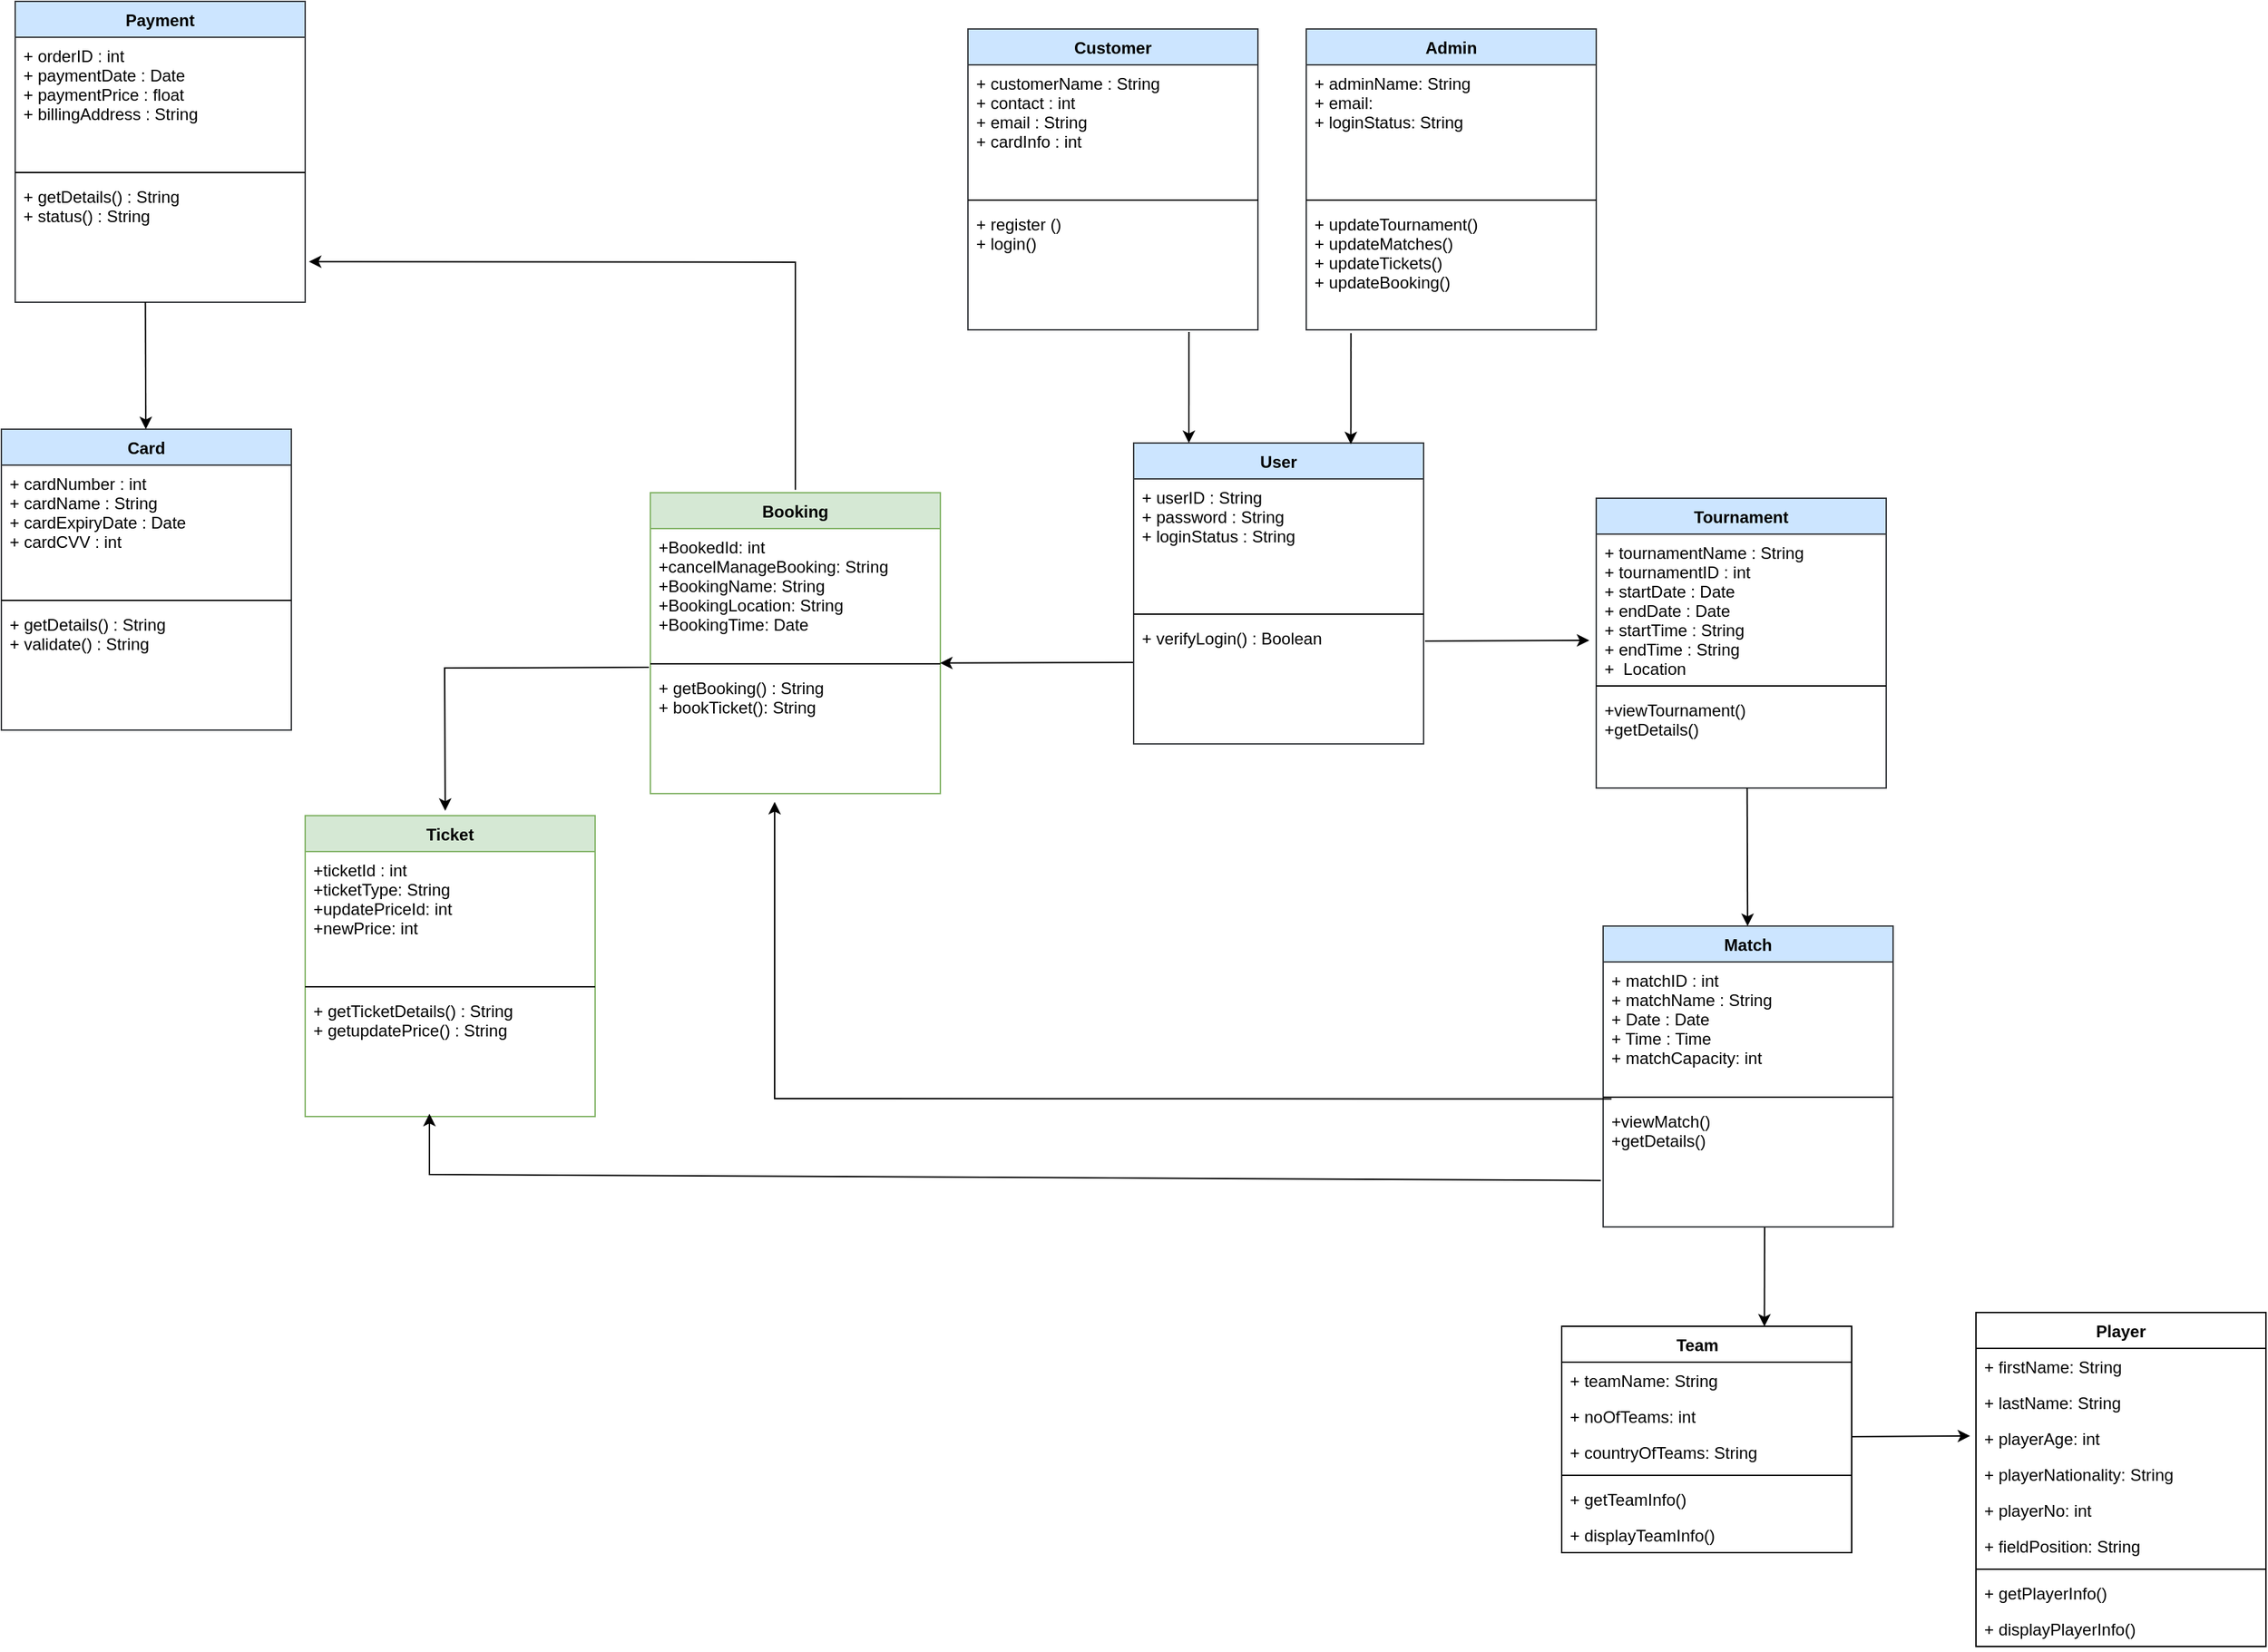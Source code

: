 <mxfile version="16.5.1" type="device" pages="3"><diagram id="3vQWCCMsdnznFAsSoAzz" name="Use_Class_v1"><mxGraphModel dx="1605" dy="1937" grid="1" gridSize="10" guides="1" tooltips="1" connect="0" arrows="1" fold="1" page="1" pageScale="1" pageWidth="850" pageHeight="1100" math="0" shadow="0"><root><mxCell id="0"/><mxCell id="1" parent="0"/><mxCell id="2He61HrRKC17P1RRRX-F-1" value="Tournament" style="swimlane;fontStyle=1;align=center;verticalAlign=top;childLayout=stackLayout;horizontal=1;startSize=26;horizontalStack=0;resizeParent=1;resizeParentMax=0;resizeLast=0;collapsible=1;marginBottom=0;fillColor=#cce5ff;strokeColor=#36393d;" parent="1" vertex="1"><mxGeometry x="1915" y="280" width="210" height="210" as="geometry"><mxRectangle x="80" y="80" width="90" height="26" as="alternateBounds"/></mxGeometry></mxCell><mxCell id="2He61HrRKC17P1RRRX-F-2" value="+ tournamentName : String&#10;+ tournamentID : int &#10;+ startDate : Date&#10;+ endDate : Date&#10;+ startTime : String&#10;+ endTime : String&#10;+  Location" style="text;strokeColor=none;fillColor=none;align=left;verticalAlign=top;spacingLeft=4;spacingRight=4;overflow=hidden;rotatable=0;points=[[0,0.5],[1,0.5]];portConstraint=eastwest;" parent="2He61HrRKC17P1RRRX-F-1" vertex="1"><mxGeometry y="26" width="210" height="106" as="geometry"/></mxCell><mxCell id="2He61HrRKC17P1RRRX-F-3" value="" style="line;strokeWidth=1;fillColor=none;align=left;verticalAlign=middle;spacingTop=-1;spacingLeft=3;spacingRight=3;rotatable=0;labelPosition=right;points=[];portConstraint=eastwest;" parent="2He61HrRKC17P1RRRX-F-1" vertex="1"><mxGeometry y="132" width="210" height="8" as="geometry"/></mxCell><mxCell id="2He61HrRKC17P1RRRX-F-4" value="+viewTournament()&#10;+getDetails()" style="text;strokeColor=none;fillColor=none;align=left;verticalAlign=top;spacingLeft=4;spacingRight=4;overflow=hidden;rotatable=0;points=[[0,0.5],[1,0.5]];portConstraint=eastwest;" parent="2He61HrRKC17P1RRRX-F-1" vertex="1"><mxGeometry y="140" width="210" height="70" as="geometry"/></mxCell><mxCell id="2He61HrRKC17P1RRRX-F-8" value="Payment" style="swimlane;fontStyle=1;align=center;verticalAlign=top;childLayout=stackLayout;horizontal=1;startSize=26;horizontalStack=0;resizeParent=1;resizeParentMax=0;resizeLast=0;collapsible=1;marginBottom=0;fillColor=#cce5ff;strokeColor=#36393d;" parent="1" vertex="1"><mxGeometry x="770" y="-80" width="210" height="218" as="geometry"><mxRectangle x="80" y="80" width="90" height="26" as="alternateBounds"/></mxGeometry></mxCell><mxCell id="2He61HrRKC17P1RRRX-F-9" value="+ orderID : int&#10;+ paymentDate : Date&#10;+ paymentPrice : float&#10;+ billingAddress : String" style="text;strokeColor=none;fillColor=none;align=left;verticalAlign=top;spacingLeft=4;spacingRight=4;overflow=hidden;rotatable=0;points=[[0,0.5],[1,0.5]];portConstraint=eastwest;" parent="2He61HrRKC17P1RRRX-F-8" vertex="1"><mxGeometry y="26" width="210" height="94" as="geometry"/></mxCell><mxCell id="2He61HrRKC17P1RRRX-F-10" value="" style="line;strokeWidth=1;fillColor=none;align=left;verticalAlign=middle;spacingTop=-1;spacingLeft=3;spacingRight=3;rotatable=0;labelPosition=right;points=[];portConstraint=eastwest;" parent="2He61HrRKC17P1RRRX-F-8" vertex="1"><mxGeometry y="120" width="210" height="8" as="geometry"/></mxCell><mxCell id="2He61HrRKC17P1RRRX-F-11" value="+ getDetails() : String&#10;+ status() : String" style="text;strokeColor=none;fillColor=none;align=left;verticalAlign=top;spacingLeft=4;spacingRight=4;overflow=hidden;rotatable=0;points=[[0,0.5],[1,0.5]];portConstraint=eastwest;" parent="2He61HrRKC17P1RRRX-F-8" vertex="1"><mxGeometry y="128" width="210" height="90" as="geometry"/></mxCell><mxCell id="2He61HrRKC17P1RRRX-F-12" value="Card" style="swimlane;fontStyle=1;align=center;verticalAlign=top;childLayout=stackLayout;horizontal=1;startSize=26;horizontalStack=0;resizeParent=1;resizeParentMax=0;resizeLast=0;collapsible=1;marginBottom=0;fillColor=#cce5ff;strokeColor=#36393d;" parent="1" vertex="1"><mxGeometry x="760" y="230" width="210" height="218" as="geometry"><mxRectangle x="80" y="80" width="90" height="26" as="alternateBounds"/></mxGeometry></mxCell><mxCell id="2He61HrRKC17P1RRRX-F-13" value="+ cardNumber : int&#10;+ cardName : String&#10;+ cardExpiryDate : Date&#10;+ cardCVV : int" style="text;strokeColor=none;fillColor=none;align=left;verticalAlign=top;spacingLeft=4;spacingRight=4;overflow=hidden;rotatable=0;points=[[0,0.5],[1,0.5]];portConstraint=eastwest;" parent="2He61HrRKC17P1RRRX-F-12" vertex="1"><mxGeometry y="26" width="210" height="94" as="geometry"/></mxCell><mxCell id="2He61HrRKC17P1RRRX-F-14" value="" style="line;strokeWidth=1;fillColor=none;align=left;verticalAlign=middle;spacingTop=-1;spacingLeft=3;spacingRight=3;rotatable=0;labelPosition=right;points=[];portConstraint=eastwest;" parent="2He61HrRKC17P1RRRX-F-12" vertex="1"><mxGeometry y="120" width="210" height="8" as="geometry"/></mxCell><mxCell id="2He61HrRKC17P1RRRX-F-15" value="+ getDetails() : String&#10;+ validate() : String" style="text;strokeColor=none;fillColor=none;align=left;verticalAlign=top;spacingLeft=4;spacingRight=4;overflow=hidden;rotatable=0;points=[[0,0.5],[1,0.5]];portConstraint=eastwest;" parent="2He61HrRKC17P1RRRX-F-12" vertex="1"><mxGeometry y="128" width="210" height="90" as="geometry"/></mxCell><mxCell id="2He61HrRKC17P1RRRX-F-16" value="Customer" style="swimlane;fontStyle=1;align=center;verticalAlign=top;childLayout=stackLayout;horizontal=1;startSize=26;horizontalStack=0;resizeParent=1;resizeParentMax=0;resizeLast=0;collapsible=1;marginBottom=0;fillColor=#cce5ff;strokeColor=#36393d;" parent="1" vertex="1"><mxGeometry x="1460" y="-60" width="210" height="218" as="geometry"><mxRectangle x="80" y="80" width="90" height="26" as="alternateBounds"/></mxGeometry></mxCell><mxCell id="2He61HrRKC17P1RRRX-F-17" value="+ customerName : String&#10;+ contact : int &#10;+ email : String&#10;+ cardInfo : int&#10;" style="text;strokeColor=none;fillColor=none;align=left;verticalAlign=top;spacingLeft=4;spacingRight=4;overflow=hidden;rotatable=0;points=[[0,0.5],[1,0.5]];portConstraint=eastwest;" parent="2He61HrRKC17P1RRRX-F-16" vertex="1"><mxGeometry y="26" width="210" height="94" as="geometry"/></mxCell><mxCell id="2He61HrRKC17P1RRRX-F-18" value="" style="line;strokeWidth=1;fillColor=none;align=left;verticalAlign=middle;spacingTop=-1;spacingLeft=3;spacingRight=3;rotatable=0;labelPosition=right;points=[];portConstraint=eastwest;" parent="2He61HrRKC17P1RRRX-F-16" vertex="1"><mxGeometry y="120" width="210" height="8" as="geometry"/></mxCell><mxCell id="2He61HrRKC17P1RRRX-F-19" value="+ register ()&#10;+ login()" style="text;strokeColor=none;fillColor=none;align=left;verticalAlign=top;spacingLeft=4;spacingRight=4;overflow=hidden;rotatable=0;points=[[0,0.5],[1,0.5]];portConstraint=eastwest;" parent="2He61HrRKC17P1RRRX-F-16" vertex="1"><mxGeometry y="128" width="210" height="90" as="geometry"/></mxCell><mxCell id="2He61HrRKC17P1RRRX-F-24" value="Admin" style="swimlane;fontStyle=1;align=center;verticalAlign=top;childLayout=stackLayout;horizontal=1;startSize=26;horizontalStack=0;resizeParent=1;resizeParentMax=0;resizeLast=0;collapsible=1;marginBottom=0;fillColor=#cce5ff;strokeColor=#36393d;" parent="1" vertex="1"><mxGeometry x="1705" y="-60" width="210" height="218" as="geometry"><mxRectangle x="80" y="80" width="90" height="26" as="alternateBounds"/></mxGeometry></mxCell><mxCell id="2He61HrRKC17P1RRRX-F-25" value="+ adminName: String&#10;+ email: &#10;+ loginStatus: String&#10;" style="text;strokeColor=none;fillColor=none;align=left;verticalAlign=top;spacingLeft=4;spacingRight=4;overflow=hidden;rotatable=0;points=[[0,0.5],[1,0.5]];portConstraint=eastwest;" parent="2He61HrRKC17P1RRRX-F-24" vertex="1"><mxGeometry y="26" width="210" height="94" as="geometry"/></mxCell><mxCell id="2He61HrRKC17P1RRRX-F-26" value="" style="line;strokeWidth=1;fillColor=none;align=left;verticalAlign=middle;spacingTop=-1;spacingLeft=3;spacingRight=3;rotatable=0;labelPosition=right;points=[];portConstraint=eastwest;" parent="2He61HrRKC17P1RRRX-F-24" vertex="1"><mxGeometry y="120" width="210" height="8" as="geometry"/></mxCell><mxCell id="2He61HrRKC17P1RRRX-F-27" value="+ updateTournament()&#10;+ updateMatches()&#10;+ updateTickets() &#10;+ updateBooking()" style="text;strokeColor=none;fillColor=none;align=left;verticalAlign=top;spacingLeft=4;spacingRight=4;overflow=hidden;rotatable=0;points=[[0,0.5],[1,0.5]];portConstraint=eastwest;" parent="2He61HrRKC17P1RRRX-F-24" vertex="1"><mxGeometry y="128" width="210" height="90" as="geometry"/></mxCell><mxCell id="BkMYq1b999UjwdwLUqjT-1" value="Match" style="swimlane;fontStyle=1;align=center;verticalAlign=top;childLayout=stackLayout;horizontal=1;startSize=26;horizontalStack=0;resizeParent=1;resizeParentMax=0;resizeLast=0;collapsible=1;marginBottom=0;fillColor=#cce5ff;strokeColor=#36393d;" parent="1" vertex="1"><mxGeometry x="1920" y="590" width="210" height="218" as="geometry"><mxRectangle x="80" y="80" width="90" height="26" as="alternateBounds"/></mxGeometry></mxCell><mxCell id="BkMYq1b999UjwdwLUqjT-2" value="+ matchID : int&#10;+ matchName : String&#10;+ Date : Date&#10;+ Time : Time&#10;+ matchCapacity: int" style="text;strokeColor=none;fillColor=none;align=left;verticalAlign=top;spacingLeft=4;spacingRight=4;overflow=hidden;rotatable=0;points=[[0,0.5],[1,0.5]];portConstraint=eastwest;" parent="BkMYq1b999UjwdwLUqjT-1" vertex="1"><mxGeometry y="26" width="210" height="94" as="geometry"/></mxCell><mxCell id="BkMYq1b999UjwdwLUqjT-3" value="" style="line;strokeWidth=1;fillColor=none;align=left;verticalAlign=middle;spacingTop=-1;spacingLeft=3;spacingRight=3;rotatable=0;labelPosition=right;points=[];portConstraint=eastwest;" parent="BkMYq1b999UjwdwLUqjT-1" vertex="1"><mxGeometry y="120" width="210" height="8" as="geometry"/></mxCell><mxCell id="BkMYq1b999UjwdwLUqjT-4" value="+viewMatch()&#10;+getDetails()" style="text;strokeColor=none;fillColor=none;align=left;verticalAlign=top;spacingLeft=4;spacingRight=4;overflow=hidden;rotatable=0;points=[[0,0.5],[1,0.5]];portConstraint=eastwest;" parent="BkMYq1b999UjwdwLUqjT-1" vertex="1"><mxGeometry y="128" width="210" height="90" as="geometry"/></mxCell><mxCell id="DRUSvfGEoB0nMEpfRxhF-1" value="Team    " style="swimlane;fontStyle=1;align=center;verticalAlign=top;childLayout=stackLayout;horizontal=1;startSize=26;horizontalStack=0;resizeParent=1;resizeParentMax=0;resizeLast=0;collapsible=1;marginBottom=0;" parent="1" vertex="1"><mxGeometry x="1890" y="880" width="210" height="164" as="geometry"/></mxCell><mxCell id="DRUSvfGEoB0nMEpfRxhF-2" value="+ teamName: String" style="text;strokeColor=none;fillColor=none;align=left;verticalAlign=top;spacingLeft=4;spacingRight=4;overflow=hidden;rotatable=0;points=[[0,0.5],[1,0.5]];portConstraint=eastwest;" parent="DRUSvfGEoB0nMEpfRxhF-1" vertex="1"><mxGeometry y="26" width="210" height="26" as="geometry"/></mxCell><mxCell id="DRUSvfGEoB0nMEpfRxhF-3" value="+ noOfTeams: int" style="text;strokeColor=none;fillColor=none;align=left;verticalAlign=top;spacingLeft=4;spacingRight=4;overflow=hidden;rotatable=0;points=[[0,0.5],[1,0.5]];portConstraint=eastwest;" parent="DRUSvfGEoB0nMEpfRxhF-1" vertex="1"><mxGeometry y="52" width="210" height="26" as="geometry"/></mxCell><mxCell id="DRUSvfGEoB0nMEpfRxhF-4" value="+ countryOfTeams: String" style="text;strokeColor=none;fillColor=none;align=left;verticalAlign=top;spacingLeft=4;spacingRight=4;overflow=hidden;rotatable=0;points=[[0,0.5],[1,0.5]];portConstraint=eastwest;" parent="DRUSvfGEoB0nMEpfRxhF-1" vertex="1"><mxGeometry y="78" width="210" height="26" as="geometry"/></mxCell><mxCell id="DRUSvfGEoB0nMEpfRxhF-5" value="" style="line;strokeWidth=1;fillColor=none;align=left;verticalAlign=middle;spacingTop=-1;spacingLeft=3;spacingRight=3;rotatable=0;labelPosition=right;points=[];portConstraint=eastwest;" parent="DRUSvfGEoB0nMEpfRxhF-1" vertex="1"><mxGeometry y="104" width="210" height="8" as="geometry"/></mxCell><mxCell id="DRUSvfGEoB0nMEpfRxhF-6" value="+ getTeamInfo()" style="text;strokeColor=none;fillColor=none;align=left;verticalAlign=top;spacingLeft=4;spacingRight=4;overflow=hidden;rotatable=0;points=[[0,0.5],[1,0.5]];portConstraint=eastwest;" parent="DRUSvfGEoB0nMEpfRxhF-1" vertex="1"><mxGeometry y="112" width="210" height="26" as="geometry"/></mxCell><mxCell id="DRUSvfGEoB0nMEpfRxhF-7" value="+ displayTeamInfo()" style="text;strokeColor=none;fillColor=none;align=left;verticalAlign=top;spacingLeft=4;spacingRight=4;overflow=hidden;rotatable=0;points=[[0,0.5],[1,0.5]];portConstraint=eastwest;" parent="DRUSvfGEoB0nMEpfRxhF-1" vertex="1"><mxGeometry y="138" width="210" height="26" as="geometry"/></mxCell><mxCell id="DRUSvfGEoB0nMEpfRxhF-8" value="Player" style="swimlane;fontStyle=1;align=center;verticalAlign=top;childLayout=stackLayout;horizontal=1;startSize=26;horizontalStack=0;resizeParent=1;resizeParentMax=0;resizeLast=0;collapsible=1;marginBottom=0;" parent="1" vertex="1"><mxGeometry x="2190" y="870" width="210" height="242" as="geometry"/></mxCell><mxCell id="DRUSvfGEoB0nMEpfRxhF-9" value="+ firstName: String" style="text;strokeColor=none;fillColor=none;align=left;verticalAlign=top;spacingLeft=4;spacingRight=4;overflow=hidden;rotatable=0;points=[[0,0.5],[1,0.5]];portConstraint=eastwest;" parent="DRUSvfGEoB0nMEpfRxhF-8" vertex="1"><mxGeometry y="26" width="210" height="26" as="geometry"/></mxCell><mxCell id="DRUSvfGEoB0nMEpfRxhF-10" value="+ lastName: String" style="text;strokeColor=none;fillColor=none;align=left;verticalAlign=top;spacingLeft=4;spacingRight=4;overflow=hidden;rotatable=0;points=[[0,0.5],[1,0.5]];portConstraint=eastwest;" parent="DRUSvfGEoB0nMEpfRxhF-8" vertex="1"><mxGeometry y="52" width="210" height="26" as="geometry"/></mxCell><mxCell id="DRUSvfGEoB0nMEpfRxhF-11" value="+ playerAge: int" style="text;strokeColor=none;fillColor=none;align=left;verticalAlign=top;spacingLeft=4;spacingRight=4;overflow=hidden;rotatable=0;points=[[0,0.5],[1,0.5]];portConstraint=eastwest;" parent="DRUSvfGEoB0nMEpfRxhF-8" vertex="1"><mxGeometry y="78" width="210" height="26" as="geometry"/></mxCell><mxCell id="DRUSvfGEoB0nMEpfRxhF-12" value="+ playerNationality: String" style="text;strokeColor=none;fillColor=none;align=left;verticalAlign=top;spacingLeft=4;spacingRight=4;overflow=hidden;rotatable=0;points=[[0,0.5],[1,0.5]];portConstraint=eastwest;" parent="DRUSvfGEoB0nMEpfRxhF-8" vertex="1"><mxGeometry y="104" width="210" height="26" as="geometry"/></mxCell><mxCell id="DRUSvfGEoB0nMEpfRxhF-13" value="+ playerNo: int" style="text;strokeColor=none;fillColor=none;align=left;verticalAlign=top;spacingLeft=4;spacingRight=4;overflow=hidden;rotatable=0;points=[[0,0.5],[1,0.5]];portConstraint=eastwest;" parent="DRUSvfGEoB0nMEpfRxhF-8" vertex="1"><mxGeometry y="130" width="210" height="26" as="geometry"/></mxCell><mxCell id="DRUSvfGEoB0nMEpfRxhF-14" value="+ fieldPosition: String" style="text;strokeColor=none;fillColor=none;align=left;verticalAlign=top;spacingLeft=4;spacingRight=4;overflow=hidden;rotatable=0;points=[[0,0.5],[1,0.5]];portConstraint=eastwest;" parent="DRUSvfGEoB0nMEpfRxhF-8" vertex="1"><mxGeometry y="156" width="210" height="26" as="geometry"/></mxCell><mxCell id="DRUSvfGEoB0nMEpfRxhF-15" value="" style="line;strokeWidth=1;fillColor=none;align=left;verticalAlign=middle;spacingTop=-1;spacingLeft=3;spacingRight=3;rotatable=0;labelPosition=right;points=[];portConstraint=eastwest;" parent="DRUSvfGEoB0nMEpfRxhF-8" vertex="1"><mxGeometry y="182" width="210" height="8" as="geometry"/></mxCell><mxCell id="DRUSvfGEoB0nMEpfRxhF-16" value="+ getPlayerInfo()" style="text;strokeColor=none;fillColor=none;align=left;verticalAlign=top;spacingLeft=4;spacingRight=4;overflow=hidden;rotatable=0;points=[[0,0.5],[1,0.5]];portConstraint=eastwest;" parent="DRUSvfGEoB0nMEpfRxhF-8" vertex="1"><mxGeometry y="190" width="210" height="26" as="geometry"/></mxCell><mxCell id="DRUSvfGEoB0nMEpfRxhF-17" value="+ displayPlayerInfo()" style="text;strokeColor=none;fillColor=none;align=left;verticalAlign=top;spacingLeft=4;spacingRight=4;overflow=hidden;rotatable=0;points=[[0,0.5],[1,0.5]];portConstraint=eastwest;" parent="DRUSvfGEoB0nMEpfRxhF-8" vertex="1"><mxGeometry y="216" width="210" height="26" as="geometry"/></mxCell><mxCell id="UNvpTDkAvXKIMe2fOX3K-2" value="" style="endArrow=classic;html=1;rounded=0;exitX=-0.027;exitY=0.733;exitDx=0;exitDy=0;exitPerimeter=0;entryX=-0.02;entryY=0.441;entryDx=0;entryDy=0;entryPerimeter=0;" parent="DRUSvfGEoB0nMEpfRxhF-8" target="DRUSvfGEoB0nMEpfRxhF-11" edge="1"><mxGeometry width="50" height="50" relative="1" as="geometry"><mxPoint x="-90.0" y="90" as="sourcePoint"/><mxPoint x="113.15" y="262.15" as="targetPoint"/></mxGeometry></mxCell><mxCell id="DYztdvusBkygnYB6IpJt-1" value="Booking" style="swimlane;fontStyle=1;align=center;verticalAlign=top;childLayout=stackLayout;horizontal=1;startSize=26;horizontalStack=0;resizeParent=1;resizeParentMax=0;resizeLast=0;collapsible=1;marginBottom=0;fillColor=#d5e8d4;strokeColor=#82b366;" parent="1" vertex="1"><mxGeometry x="1230" y="276" width="210" height="218" as="geometry"><mxRectangle x="80" y="80" width="90" height="26" as="alternateBounds"/></mxGeometry></mxCell><mxCell id="DYztdvusBkygnYB6IpJt-2" value="+BookedId: int&#10;+cancelManageBooking: String&#10;+BookingName: String&#10;+BookingLocation: String&#10;+BookingTime: Date&#10;" style="text;strokeColor=none;fillColor=none;align=left;verticalAlign=top;spacingLeft=4;spacingRight=4;overflow=hidden;rotatable=0;points=[[0,0.5],[1,0.5]];portConstraint=eastwest;" parent="DYztdvusBkygnYB6IpJt-1" vertex="1"><mxGeometry y="26" width="210" height="94" as="geometry"/></mxCell><mxCell id="DYztdvusBkygnYB6IpJt-3" value="" style="line;strokeWidth=1;fillColor=none;align=left;verticalAlign=middle;spacingTop=-1;spacingLeft=3;spacingRight=3;rotatable=0;labelPosition=right;points=[];portConstraint=eastwest;" parent="DYztdvusBkygnYB6IpJt-1" vertex="1"><mxGeometry y="120" width="210" height="8" as="geometry"/></mxCell><mxCell id="DYztdvusBkygnYB6IpJt-4" value="+ getBooking() : String&#10;+ bookTicket(): String" style="text;strokeColor=none;fillColor=none;align=left;verticalAlign=top;spacingLeft=4;spacingRight=4;overflow=hidden;rotatable=0;points=[[0,0.5],[1,0.5]];portConstraint=eastwest;fontColor=#000000;" parent="DYztdvusBkygnYB6IpJt-1" vertex="1"><mxGeometry y="128" width="210" height="90" as="geometry"/></mxCell><mxCell id="DYztdvusBkygnYB6IpJt-5" value="Ticket" style="swimlane;fontStyle=1;align=center;verticalAlign=top;childLayout=stackLayout;horizontal=1;startSize=26;horizontalStack=0;resizeParent=1;resizeParentMax=0;resizeLast=0;collapsible=1;marginBottom=0;fillColor=#d5e8d4;strokeColor=#82b366;" parent="1" vertex="1"><mxGeometry x="980" y="510" width="210" height="218" as="geometry"><mxRectangle x="80" y="80" width="90" height="26" as="alternateBounds"/></mxGeometry></mxCell><mxCell id="DYztdvusBkygnYB6IpJt-6" value="+ticketId : int&#10;+ticketType: String&#10;+updatePriceId: int &#10;+newPrice: int&#10;" style="text;strokeColor=none;fillColor=none;align=left;verticalAlign=top;spacingLeft=4;spacingRight=4;overflow=hidden;rotatable=0;points=[[0,0.5],[1,0.5]];portConstraint=eastwest;" parent="DYztdvusBkygnYB6IpJt-5" vertex="1"><mxGeometry y="26" width="210" height="94" as="geometry"/></mxCell><mxCell id="DYztdvusBkygnYB6IpJt-7" value="" style="line;strokeWidth=1;fillColor=none;align=left;verticalAlign=middle;spacingTop=-1;spacingLeft=3;spacingRight=3;rotatable=0;labelPosition=right;points=[];portConstraint=eastwest;" parent="DYztdvusBkygnYB6IpJt-5" vertex="1"><mxGeometry y="120" width="210" height="8" as="geometry"/></mxCell><mxCell id="DYztdvusBkygnYB6IpJt-8" value="+ getTicketDetails() : String&#10;+ getupdatePrice() : String&#10;" style="text;strokeColor=none;fillColor=none;align=left;verticalAlign=top;spacingLeft=4;spacingRight=4;overflow=hidden;rotatable=0;points=[[0,0.5],[1,0.5]];portConstraint=eastwest;fontColor=#000000;" parent="DYztdvusBkygnYB6IpJt-5" vertex="1"><mxGeometry y="128" width="210" height="90" as="geometry"/></mxCell><mxCell id="j8oSQg7GHdmfsBWfz3uf-9" value="" style="endArrow=classic;html=1;rounded=0;exitX=0.557;exitY=1.004;exitDx=0;exitDy=0;exitPerimeter=0;entryX=0.699;entryY=0.001;entryDx=0;entryDy=0;entryPerimeter=0;" parent="1" source="BkMYq1b999UjwdwLUqjT-4" target="DRUSvfGEoB0nMEpfRxhF-1" edge="1"><mxGeometry width="50" height="50" relative="1" as="geometry"><mxPoint x="1656.85" y="990" as="sourcePoint"/><mxPoint x="1420.0" y="1136.15" as="targetPoint"/></mxGeometry></mxCell><mxCell id="UNvpTDkAvXKIMe2fOX3K-3" value="" style="endArrow=classic;html=1;rounded=0;exitX=-0.001;exitY=0.59;exitDx=0;exitDy=0;exitPerimeter=0;" parent="1" target="BkMYq1b999UjwdwLUqjT-1" edge="1"><mxGeometry width="50" height="50" relative="1" as="geometry"><mxPoint x="2024.29" y="490" as="sourcePoint"/><mxPoint x="2024.5" y="570" as="targetPoint"/></mxGeometry></mxCell><mxCell id="UNvpTDkAvXKIMe2fOX3K-4" value="" style="endArrow=classic;html=1;rounded=0;exitX=0.029;exitY=-0.03;exitDx=0;exitDy=0;exitPerimeter=0;" parent="1" source="BkMYq1b999UjwdwLUqjT-4" edge="1"><mxGeometry width="50" height="50" relative="1" as="geometry"><mxPoint x="1594.48" y="202.68" as="sourcePoint"/><mxPoint x="1320" y="500" as="targetPoint"/><Array as="points"><mxPoint x="1320" y="715"/></Array></mxGeometry></mxCell><mxCell id="UNvpTDkAvXKIMe2fOX3K-5" value="" style="endArrow=classic;html=1;rounded=0;entryX=0.483;entryY=-0.016;entryDx=0;entryDy=0;entryPerimeter=0;exitX=-0.005;exitY=-0.016;exitDx=0;exitDy=0;exitPerimeter=0;" parent="1" source="DYztdvusBkygnYB6IpJt-4" target="DYztdvusBkygnYB6IpJt-5" edge="1"><mxGeometry width="50" height="50" relative="1" as="geometry"><mxPoint x="1081" y="360" as="sourcePoint"/><mxPoint x="1620.03" y="290" as="targetPoint"/><Array as="points"><mxPoint x="1081" y="403"/></Array></mxGeometry></mxCell><mxCell id="UNvpTDkAvXKIMe2fOX3K-6" value="" style="endArrow=classic;html=1;rounded=0;exitX=-0.008;exitY=0.626;exitDx=0;exitDy=0;exitPerimeter=0;" parent="1" source="BkMYq1b999UjwdwLUqjT-4" edge="1"><mxGeometry width="50" height="50" relative="1" as="geometry"><mxPoint x="1676.09" y="941.3" as="sourcePoint"/><mxPoint x="1070.0" y="726" as="targetPoint"/><Array as="points"><mxPoint x="1070" y="770"/></Array></mxGeometry></mxCell><mxCell id="UNvpTDkAvXKIMe2fOX3K-9" value="" style="endArrow=classic;html=1;rounded=0;entryX=1.013;entryY=0.673;entryDx=0;entryDy=0;entryPerimeter=0;exitX=0.5;exitY=-0.01;exitDx=0;exitDy=0;exitPerimeter=0;" parent="1" source="DYztdvusBkygnYB6IpJt-1" target="2He61HrRKC17P1RRRX-F-11" edge="1"><mxGeometry width="50" height="50" relative="1" as="geometry"><mxPoint x="1267.95" y="110.0" as="sourcePoint"/><mxPoint x="1120.43" y="213.952" as="targetPoint"/><Array as="points"><mxPoint x="1335" y="109"/></Array></mxGeometry></mxCell><mxCell id="UNvpTDkAvXKIMe2fOX3K-10" value="" style="endArrow=classic;html=1;rounded=0;" parent="1" target="2He61HrRKC17P1RRRX-F-12" edge="1"><mxGeometry width="50" height="50" relative="1" as="geometry"><mxPoint x="864.29" y="138" as="sourcePoint"/><mxPoint x="864.32" y="228" as="targetPoint"/></mxGeometry></mxCell><mxCell id="UNvpTDkAvXKIMe2fOX3K-11" value="" style="endArrow=classic;html=1;rounded=0;entryX=0.999;entryY=-0.051;entryDx=0;entryDy=0;entryPerimeter=0;" parent="1" target="DYztdvusBkygnYB6IpJt-4" edge="1"><mxGeometry width="50" height="50" relative="1" as="geometry"><mxPoint x="1580" y="399" as="sourcePoint"/><mxPoint x="1739.1" y="291.308" as="targetPoint"/></mxGeometry></mxCell><mxCell id="UNvpTDkAvXKIMe2fOX3K-13" value="" style="endArrow=classic;html=1;rounded=0;exitX=1.005;exitY=0.824;exitDx=0;exitDy=0;exitPerimeter=0;" parent="1" edge="1"><mxGeometry width="50" height="50" relative="1" as="geometry"><mxPoint x="1791.05" y="383.456" as="sourcePoint"/><mxPoint x="1910" y="383" as="targetPoint"/></mxGeometry></mxCell><mxCell id="dMZbJt8IRIWgJkd3s06t-1" value="User" style="swimlane;fontStyle=1;align=center;verticalAlign=top;childLayout=stackLayout;horizontal=1;startSize=26;horizontalStack=0;resizeParent=1;resizeParentMax=0;resizeLast=0;collapsible=1;marginBottom=0;fillColor=#cce5ff;strokeColor=#36393d;" parent="1" vertex="1"><mxGeometry x="1580" y="240" width="210" height="218" as="geometry"><mxRectangle x="80" y="80" width="90" height="26" as="alternateBounds"/></mxGeometry></mxCell><mxCell id="dMZbJt8IRIWgJkd3s06t-2" value="+ userID : String&#10;+ password : String&#10;+ loginStatus : String" style="text;strokeColor=none;fillColor=none;align=left;verticalAlign=top;spacingLeft=4;spacingRight=4;overflow=hidden;rotatable=0;points=[[0,0.5],[1,0.5]];portConstraint=eastwest;" parent="dMZbJt8IRIWgJkd3s06t-1" vertex="1"><mxGeometry y="26" width="210" height="94" as="geometry"/></mxCell><mxCell id="dMZbJt8IRIWgJkd3s06t-3" value="" style="line;strokeWidth=1;fillColor=none;align=left;verticalAlign=middle;spacingTop=-1;spacingLeft=3;spacingRight=3;rotatable=0;labelPosition=right;points=[];portConstraint=eastwest;" parent="dMZbJt8IRIWgJkd3s06t-1" vertex="1"><mxGeometry y="120" width="210" height="8" as="geometry"/></mxCell><mxCell id="dMZbJt8IRIWgJkd3s06t-4" value="+ verifyLogin() : Boolean" style="text;strokeColor=none;fillColor=none;align=left;verticalAlign=top;spacingLeft=4;spacingRight=4;overflow=hidden;rotatable=0;points=[[0,0.5],[1,0.5]];portConstraint=eastwest;" parent="dMZbJt8IRIWgJkd3s06t-1" vertex="1"><mxGeometry y="128" width="210" height="90" as="geometry"/></mxCell><mxCell id="dMZbJt8IRIWgJkd3s06t-7" value="" style="endArrow=classic;html=1;rounded=0;exitX=0.154;exitY=1.027;exitDx=0;exitDy=0;exitPerimeter=0;entryX=0.749;entryY=0.004;entryDx=0;entryDy=0;entryPerimeter=0;" parent="1" source="2He61HrRKC17P1RRRX-F-27" target="dMZbJt8IRIWgJkd3s06t-1" edge="1"><mxGeometry width="50" height="50" relative="1" as="geometry"><mxPoint x="1801.05" y="393.456" as="sourcePoint"/><mxPoint x="1920" y="393.0" as="targetPoint"/></mxGeometry></mxCell><mxCell id="dMZbJt8IRIWgJkd3s06t-8" value="" style="endArrow=classic;html=1;rounded=0;exitX=0.154;exitY=1.027;exitDx=0;exitDy=0;exitPerimeter=0;entryX=0.749;entryY=0.004;entryDx=0;entryDy=0;entryPerimeter=0;" parent="1" edge="1"><mxGeometry width="50" height="50" relative="1" as="geometry"><mxPoint x="1620.05" y="159.56" as="sourcePoint"/><mxPoint x="1620.0" y="240.002" as="targetPoint"/></mxGeometry></mxCell></root></mxGraphModel></diagram><diagram name="Use_Class_v2" id="RixcD5OfcK51u5EFC44f"><mxGraphModel dx="204" dy="698" grid="1" gridSize="10" guides="1" tooltips="1" connect="0" arrows="1" fold="1" page="1" pageScale="1" pageWidth="850" pageHeight="1100" math="0" shadow="0"><root><mxCell id="ie7kd413QCoMsL-Rs5IZ-0"/><mxCell id="ie7kd413QCoMsL-Rs5IZ-1" parent="ie7kd413QCoMsL-Rs5IZ-0"/><mxCell id="ie7kd413QCoMsL-Rs5IZ-18" value="Login" style="swimlane;fontStyle=1;align=center;verticalAlign=top;childLayout=stackLayout;horizontal=1;startSize=26;horizontalStack=0;resizeParent=1;resizeParentMax=0;resizeLast=0;collapsible=1;marginBottom=0;fillColor=#cce5ff;strokeColor=#36393d;" parent="ie7kd413QCoMsL-Rs5IZ-1" vertex="1"><mxGeometry x="920" y="40" width="230" height="218" as="geometry"><mxRectangle x="80" y="80" width="90" height="26" as="alternateBounds"/></mxGeometry></mxCell><mxCell id="ie7kd413QCoMsL-Rs5IZ-19" value="+ username: String&#10;+ password: String&#10;+ loginStatus: String&#10;" style="text;strokeColor=none;fillColor=none;align=left;verticalAlign=top;spacingLeft=4;spacingRight=4;overflow=hidden;rotatable=0;points=[[0,0.5],[1,0.5]];portConstraint=eastwest;" parent="ie7kd413QCoMsL-Rs5IZ-18" vertex="1"><mxGeometry y="26" width="230" height="94" as="geometry"/></mxCell><mxCell id="ie7kd413QCoMsL-Rs5IZ-20" value="" style="line;strokeWidth=1;fillColor=none;align=left;verticalAlign=middle;spacingTop=-1;spacingLeft=3;spacingRight=3;rotatable=0;labelPosition=right;points=[];portConstraint=eastwest;" parent="ie7kd413QCoMsL-Rs5IZ-18" vertex="1"><mxGeometry y="120" width="230" height="8" as="geometry"/></mxCell><mxCell id="ie7kd413QCoMsL-Rs5IZ-21" value="+ login(username, password): boolean&#10;+ logout(): boolean" style="text;strokeColor=none;fillColor=none;align=left;verticalAlign=top;spacingLeft=4;spacingRight=4;overflow=hidden;rotatable=0;points=[[0,0.5],[1,0.5]];portConstraint=eastwest;" parent="ie7kd413QCoMsL-Rs5IZ-18" vertex="1"><mxGeometry y="128" width="230" height="90" as="geometry"/></mxCell><mxCell id="_CajSdhOb47sCFavW4z2-2" value="Match" style="swimlane;fontStyle=1;align=center;verticalAlign=top;childLayout=stackLayout;horizontal=1;startSize=26;horizontalStack=0;resizeParent=1;resizeParentMax=0;resizeLast=0;collapsible=1;marginBottom=0;fillColor=#dae8fc;strokeColor=#6c8ebf;" parent="ie7kd413QCoMsL-Rs5IZ-1" vertex="1"><mxGeometry x="1440" y="40" width="200" height="350" as="geometry"/></mxCell><mxCell id="_CajSdhOb47sCFavW4z2-3" value="+matchID: int" style="text;strokeColor=none;fillColor=none;align=left;verticalAlign=top;spacingLeft=4;spacingRight=4;overflow=hidden;rotatable=0;points=[[0,0.5],[1,0.5]];portConstraint=eastwest;" parent="_CajSdhOb47sCFavW4z2-2" vertex="1"><mxGeometry y="26" width="200" height="26" as="geometry"/></mxCell><mxCell id="_CajSdhOb47sCFavW4z2-4" value="+ team A Name: String" style="text;strokeColor=none;fillColor=none;align=left;verticalAlign=top;spacingLeft=4;spacingRight=4;overflow=hidden;rotatable=0;points=[[0,0.5],[1,0.5]];portConstraint=eastwest;" parent="_CajSdhOb47sCFavW4z2-2" vertex="1"><mxGeometry y="52" width="200" height="26" as="geometry"/></mxCell><mxCell id="_CajSdhOb47sCFavW4z2-5" value="+ team B Name : String" style="text;strokeColor=none;fillColor=none;align=left;verticalAlign=top;spacingLeft=4;spacingRight=4;overflow=hidden;rotatable=0;points=[[0,0.5],[1,0.5]];portConstraint=eastwest;" parent="_CajSdhOb47sCFavW4z2-2" vertex="1"><mxGeometry y="78" width="200" height="26" as="geometry"/></mxCell><mxCell id="_CajSdhOb47sCFavW4z2-6" value="+ team A URL : String" style="text;strokeColor=none;fillColor=none;align=left;verticalAlign=top;spacingLeft=4;spacingRight=4;overflow=hidden;rotatable=0;points=[[0,0.5],[1,0.5]];portConstraint=eastwest;" parent="_CajSdhOb47sCFavW4z2-2" vertex="1"><mxGeometry y="104" width="200" height="26" as="geometry"/></mxCell><mxCell id="_CajSdhOb47sCFavW4z2-7" value="+ team B URL : String" style="text;strokeColor=none;fillColor=none;align=left;verticalAlign=top;spacingLeft=4;spacingRight=4;overflow=hidden;rotatable=0;points=[[0,0.5],[1,0.5]];portConstraint=eastwest;" parent="_CajSdhOb47sCFavW4z2-2" vertex="1"><mxGeometry y="130" width="200" height="26" as="geometry"/></mxCell><mxCell id="_CajSdhOb47sCFavW4z2-8" value="+ Date : String" style="text;strokeColor=none;fillColor=none;align=left;verticalAlign=top;spacingLeft=4;spacingRight=4;overflow=hidden;rotatable=0;points=[[0,0.5],[1,0.5]];portConstraint=eastwest;" parent="_CajSdhOb47sCFavW4z2-2" vertex="1"><mxGeometry y="156" width="200" height="26" as="geometry"/></mxCell><mxCell id="_CajSdhOb47sCFavW4z2-12" value="+ Time : String" style="text;strokeColor=none;fillColor=none;align=left;verticalAlign=top;spacingLeft=4;spacingRight=4;overflow=hidden;rotatable=0;points=[[0,0.5],[1,0.5]];portConstraint=eastwest;" parent="_CajSdhOb47sCFavW4z2-2" vertex="1"><mxGeometry y="182" width="200" height="26" as="geometry"/></mxCell><mxCell id="_CajSdhOb47sCFavW4z2-13" value="+ Field Name : String" style="text;strokeColor=none;fillColor=none;align=left;verticalAlign=top;spacingLeft=4;spacingRight=4;overflow=hidden;rotatable=0;points=[[0,0.5],[1,0.5]];portConstraint=eastwest;" parent="_CajSdhOb47sCFavW4z2-2" vertex="1"><mxGeometry y="208" width="200" height="26" as="geometry"/></mxCell><mxCell id="_CajSdhOb47sCFavW4z2-9" value="" style="line;strokeWidth=1;fillColor=none;align=left;verticalAlign=middle;spacingTop=-1;spacingLeft=3;spacingRight=3;rotatable=0;labelPosition=right;points=[];portConstraint=eastwest;" parent="_CajSdhOb47sCFavW4z2-2" vertex="1"><mxGeometry y="234" width="200" height="36" as="geometry"/></mxCell><mxCell id="RvuCEYQk7GLKIr9dAVsn-1" value="+ createMatch(matchID)" style="text;strokeColor=none;fillColor=none;align=left;verticalAlign=top;spacingLeft=4;spacingRight=4;overflow=hidden;rotatable=0;points=[[0,0.5],[1,0.5]];portConstraint=eastwest;" vertex="1" parent="_CajSdhOb47sCFavW4z2-2"><mxGeometry y="270" width="200" height="26" as="geometry"/></mxCell><mxCell id="RvuCEYQk7GLKIr9dAVsn-2" value="+ editMatch(matchID)" style="text;strokeColor=none;fillColor=none;align=left;verticalAlign=top;spacingLeft=4;spacingRight=4;overflow=hidden;rotatable=0;points=[[0,0.5],[1,0.5]];portConstraint=eastwest;" vertex="1" parent="_CajSdhOb47sCFavW4z2-2"><mxGeometry y="296" width="200" height="54" as="geometry"/></mxCell><mxCell id="RvuCEYQk7GLKIr9dAVsn-3" value="+ deleteMatch(matchID)" style="text;strokeColor=none;fillColor=none;align=left;verticalAlign=top;spacingLeft=4;spacingRight=4;overflow=hidden;rotatable=0;points=[[0,0.5],[1,0.5]];portConstraint=eastwest;" vertex="1" parent="ie7kd413QCoMsL-Rs5IZ-1"><mxGeometry x="1440" y="362" width="210" height="26" as="geometry"/></mxCell><mxCell id="RvuCEYQk7GLKIr9dAVsn-5" value="Team&#10;" style="swimlane;fontStyle=1;align=center;verticalAlign=top;childLayout=stackLayout;horizontal=1;startSize=26;horizontalStack=0;resizeParent=1;resizeParentMax=0;resizeLast=0;collapsible=1;marginBottom=0;fillColor=#dae8fc;strokeColor=#6c8ebf;" vertex="1" parent="ie7kd413QCoMsL-Rs5IZ-1"><mxGeometry x="910" y="320" width="210" height="296" as="geometry"/></mxCell><mxCell id="RvuCEYQk7GLKIr9dAVsn-6" value="+teamID: int" style="text;strokeColor=none;fillColor=none;align=left;verticalAlign=top;spacingLeft=4;spacingRight=4;overflow=hidden;rotatable=0;points=[[0,0.5],[1,0.5]];portConstraint=eastwest;" vertex="1" parent="RvuCEYQk7GLKIr9dAVsn-5"><mxGeometry y="26" width="210" height="26" as="geometry"/></mxCell><mxCell id="RvuCEYQk7GLKIr9dAVsn-7" value="+ teamName: String" style="text;strokeColor=none;fillColor=none;align=left;verticalAlign=top;spacingLeft=4;spacingRight=4;overflow=hidden;rotatable=0;points=[[0,0.5],[1,0.5]];portConstraint=eastwest;" vertex="1" parent="RvuCEYQk7GLKIr9dAVsn-5"><mxGeometry y="52" width="210" height="26" as="geometry"/></mxCell><mxCell id="RvuCEYQk7GLKIr9dAVsn-8" value="+ teamCaptain: int" style="text;strokeColor=none;fillColor=none;align=left;verticalAlign=top;spacingLeft=4;spacingRight=4;overflow=hidden;rotatable=0;points=[[0,0.5],[1,0.5]];portConstraint=eastwest;" vertex="1" parent="RvuCEYQk7GLKIr9dAVsn-5"><mxGeometry y="78" width="210" height="26" as="geometry"/></mxCell><mxCell id="RvuCEYQk7GLKIr9dAVsn-9" value="+ teamManager: String" style="text;strokeColor=none;fillColor=none;align=left;verticalAlign=top;spacingLeft=4;spacingRight=4;overflow=hidden;rotatable=0;points=[[0,0.5],[1,0.5]];portConstraint=eastwest;" vertex="1" parent="RvuCEYQk7GLKIr9dAVsn-5"><mxGeometry y="104" width="210" height="26" as="geometry"/></mxCell><mxCell id="RvuCEYQk7GLKIr9dAVsn-10" value="+ teamURL: string" style="text;strokeColor=none;fillColor=none;align=left;verticalAlign=top;spacingLeft=4;spacingRight=4;overflow=hidden;rotatable=0;points=[[0,0.5],[1,0.5]];portConstraint=eastwest;" vertex="1" parent="RvuCEYQk7GLKIr9dAVsn-5"><mxGeometry y="130" width="210" height="26" as="geometry"/></mxCell><mxCell id="RvuCEYQk7GLKIr9dAVsn-12" value="" style="line;strokeWidth=1;fillColor=none;align=left;verticalAlign=middle;spacingTop=-1;spacingLeft=3;spacingRight=3;rotatable=0;labelPosition=right;points=[];portConstraint=eastwest;" vertex="1" parent="RvuCEYQk7GLKIr9dAVsn-5"><mxGeometry y="156" width="210" height="34" as="geometry"/></mxCell><mxCell id="RvuCEYQk7GLKIr9dAVsn-17" value="+ createTeam(teamID)" style="text;strokeColor=none;fillColor=none;align=left;verticalAlign=top;spacingLeft=4;spacingRight=4;overflow=hidden;rotatable=0;points=[[0,0.5],[1,0.5]];portConstraint=eastwest;" vertex="1" parent="RvuCEYQk7GLKIr9dAVsn-5"><mxGeometry y="190" width="210" height="26" as="geometry"/></mxCell><mxCell id="RvuCEYQk7GLKIr9dAVsn-19" value="+ deleteTeam(teamID)" style="text;strokeColor=none;fillColor=none;align=left;verticalAlign=top;spacingLeft=4;spacingRight=4;overflow=hidden;rotatable=0;points=[[0,0.5],[1,0.5]];portConstraint=eastwest;" vertex="1" parent="RvuCEYQk7GLKIr9dAVsn-5"><mxGeometry y="216" width="210" height="26" as="geometry"/></mxCell><mxCell id="RvuCEYQk7GLKIr9dAVsn-18" value="+ editTeam(teamID)" style="text;strokeColor=none;fillColor=none;align=left;verticalAlign=top;spacingLeft=4;spacingRight=4;overflow=hidden;rotatable=0;points=[[0,0.5],[1,0.5]];portConstraint=eastwest;" vertex="1" parent="RvuCEYQk7GLKIr9dAVsn-5"><mxGeometry y="242" width="210" height="54" as="geometry"/></mxCell><mxCell id="RvuCEYQk7GLKIr9dAVsn-20" value="Player" style="swimlane;fontStyle=1;align=center;verticalAlign=top;childLayout=stackLayout;horizontal=1;startSize=26;horizontalStack=0;resizeParent=1;resizeParentMax=0;resizeLast=0;collapsible=1;marginBottom=0;fillColor=#dae8fc;strokeColor=#6c8ebf;" vertex="1" parent="ie7kd413QCoMsL-Rs5IZ-1"><mxGeometry x="1180" y="40" width="210" height="296" as="geometry"/></mxCell><mxCell id="RvuCEYQk7GLKIr9dAVsn-21" value="+playerID: int" style="text;strokeColor=none;fillColor=none;align=left;verticalAlign=top;spacingLeft=4;spacingRight=4;overflow=hidden;rotatable=0;points=[[0,0.5],[1,0.5]];portConstraint=eastwest;" vertex="1" parent="RvuCEYQk7GLKIr9dAVsn-20"><mxGeometry y="26" width="210" height="26" as="geometry"/></mxCell><mxCell id="RvuCEYQk7GLKIr9dAVsn-22" value="+ fullName: String" style="text;strokeColor=none;fillColor=none;align=left;verticalAlign=top;spacingLeft=4;spacingRight=4;overflow=hidden;rotatable=0;points=[[0,0.5],[1,0.5]];portConstraint=eastwest;" vertex="1" parent="RvuCEYQk7GLKIr9dAVsn-20"><mxGeometry y="52" width="210" height="26" as="geometry"/></mxCell><mxCell id="RvuCEYQk7GLKIr9dAVsn-23" value="+ jerseyNumber: int" style="text;strokeColor=none;fillColor=none;align=left;verticalAlign=top;spacingLeft=4;spacingRight=4;overflow=hidden;rotatable=0;points=[[0,0.5],[1,0.5]];portConstraint=eastwest;" vertex="1" parent="RvuCEYQk7GLKIr9dAVsn-20"><mxGeometry y="78" width="210" height="26" as="geometry"/></mxCell><mxCell id="RvuCEYQk7GLKIr9dAVsn-24" value="+ fieldPosition: String" style="text;strokeColor=none;fillColor=none;align=left;verticalAlign=top;spacingLeft=4;spacingRight=4;overflow=hidden;rotatable=0;points=[[0,0.5],[1,0.5]];portConstraint=eastwest;" vertex="1" parent="RvuCEYQk7GLKIr9dAVsn-20"><mxGeometry y="104" width="210" height="26" as="geometry"/></mxCell><mxCell id="RvuCEYQk7GLKIr9dAVsn-25" value="+ teamId: number" style="text;strokeColor=none;fillColor=none;align=left;verticalAlign=top;spacingLeft=4;spacingRight=4;overflow=hidden;rotatable=0;points=[[0,0.5],[1,0.5]];portConstraint=eastwest;" vertex="1" parent="RvuCEYQk7GLKIr9dAVsn-20"><mxGeometry y="130" width="210" height="26" as="geometry"/></mxCell><mxCell id="RvuCEYQk7GLKIr9dAVsn-26" value="" style="line;strokeWidth=1;fillColor=none;align=left;verticalAlign=middle;spacingTop=-1;spacingLeft=3;spacingRight=3;rotatable=0;labelPosition=right;points=[];portConstraint=eastwest;" vertex="1" parent="RvuCEYQk7GLKIr9dAVsn-20"><mxGeometry y="156" width="210" height="34" as="geometry"/></mxCell><mxCell id="RvuCEYQk7GLKIr9dAVsn-27" value="+ createPlayer(matchID)" style="text;strokeColor=none;fillColor=none;align=left;verticalAlign=top;spacingLeft=4;spacingRight=4;overflow=hidden;rotatable=0;points=[[0,0.5],[1,0.5]];portConstraint=eastwest;" vertex="1" parent="RvuCEYQk7GLKIr9dAVsn-20"><mxGeometry y="190" width="210" height="26" as="geometry"/></mxCell><mxCell id="RvuCEYQk7GLKIr9dAVsn-28" value="+ deletePlayer(matchID)" style="text;strokeColor=none;fillColor=none;align=left;verticalAlign=top;spacingLeft=4;spacingRight=4;overflow=hidden;rotatable=0;points=[[0,0.5],[1,0.5]];portConstraint=eastwest;" vertex="1" parent="RvuCEYQk7GLKIr9dAVsn-20"><mxGeometry y="216" width="210" height="26" as="geometry"/></mxCell><mxCell id="RvuCEYQk7GLKIr9dAVsn-29" value="+ editPlayer(matchID)" style="text;strokeColor=none;fillColor=none;align=left;verticalAlign=top;spacingLeft=4;spacingRight=4;overflow=hidden;rotatable=0;points=[[0,0.5],[1,0.5]];portConstraint=eastwest;" vertex="1" parent="RvuCEYQk7GLKIr9dAVsn-20"><mxGeometry y="242" width="210" height="54" as="geometry"/></mxCell><mxCell id="RvuCEYQk7GLKIr9dAVsn-31" value="Field" style="swimlane;fontStyle=1;align=center;verticalAlign=top;childLayout=stackLayout;horizontal=1;startSize=26;horizontalStack=0;resizeParent=1;resizeParentMax=0;resizeLast=0;collapsible=1;marginBottom=0;fillColor=#dae8fc;strokeColor=#6c8ebf;" vertex="1" parent="ie7kd413QCoMsL-Rs5IZ-1"><mxGeometry x="1440" y="410" width="200" height="220" as="geometry"/></mxCell><mxCell id="RvuCEYQk7GLKIr9dAVsn-32" value="+fieldID: int" style="text;strokeColor=none;fillColor=none;align=left;verticalAlign=top;spacingLeft=4;spacingRight=4;overflow=hidden;rotatable=0;points=[[0,0.5],[1,0.5]];portConstraint=eastwest;" vertex="1" parent="RvuCEYQk7GLKIr9dAVsn-31"><mxGeometry y="26" width="200" height="26" as="geometry"/></mxCell><mxCell id="RvuCEYQk7GLKIr9dAVsn-33" value="+ fieldName: String" style="text;strokeColor=none;fillColor=none;align=left;verticalAlign=top;spacingLeft=4;spacingRight=4;overflow=hidden;rotatable=0;points=[[0,0.5],[1,0.5]];portConstraint=eastwest;" vertex="1" parent="RvuCEYQk7GLKIr9dAVsn-31"><mxGeometry y="52" width="200" height="26" as="geometry"/></mxCell><mxCell id="RvuCEYQk7GLKIr9dAVsn-34" value="+ fieldCity: int" style="text;strokeColor=none;fillColor=none;align=left;verticalAlign=top;spacingLeft=4;spacingRight=4;overflow=hidden;rotatable=0;points=[[0,0.5],[1,0.5]];portConstraint=eastwest;" vertex="1" parent="RvuCEYQk7GLKIr9dAVsn-31"><mxGeometry y="78" width="200" height="26" as="geometry"/></mxCell><mxCell id="RvuCEYQk7GLKIr9dAVsn-35" value="+ matchID: String" style="text;strokeColor=none;fillColor=none;align=left;verticalAlign=top;spacingLeft=4;spacingRight=4;overflow=hidden;rotatable=0;points=[[0,0.5],[1,0.5]];portConstraint=eastwest;" vertex="1" parent="RvuCEYQk7GLKIr9dAVsn-31"><mxGeometry y="104" width="200" height="26" as="geometry"/></mxCell><mxCell id="RvuCEYQk7GLKIr9dAVsn-36" value="+ fieldCapacity: string" style="text;strokeColor=none;fillColor=none;align=left;verticalAlign=top;spacingLeft=4;spacingRight=4;overflow=hidden;rotatable=0;points=[[0,0.5],[1,0.5]];portConstraint=eastwest;" vertex="1" parent="RvuCEYQk7GLKIr9dAVsn-31"><mxGeometry y="130" width="200" height="26" as="geometry"/></mxCell><mxCell id="RvuCEYQk7GLKIr9dAVsn-37" value="" style="line;strokeWidth=1;fillColor=none;align=left;verticalAlign=middle;spacingTop=-1;spacingLeft=3;spacingRight=3;rotatable=0;labelPosition=right;points=[];portConstraint=eastwest;" vertex="1" parent="RvuCEYQk7GLKIr9dAVsn-31"><mxGeometry y="156" width="200" height="34" as="geometry"/></mxCell><mxCell id="RvuCEYQk7GLKIr9dAVsn-38" value="+ listField(fieldID)" style="text;strokeColor=none;fillColor=none;align=left;verticalAlign=top;spacingLeft=4;spacingRight=4;overflow=hidden;rotatable=0;points=[[0,0.5],[1,0.5]];portConstraint=eastwest;" vertex="1" parent="RvuCEYQk7GLKIr9dAVsn-31"><mxGeometry y="190" width="200" height="30" as="geometry"/></mxCell><mxCell id="RvuCEYQk7GLKIr9dAVsn-41" value="Booking" style="swimlane;fontStyle=1;align=center;verticalAlign=top;childLayout=stackLayout;horizontal=1;startSize=26;horizontalStack=0;resizeParent=1;resizeParentMax=0;resizeLast=0;collapsible=1;marginBottom=0;fillColor=#dae8fc;strokeColor=#6c8ebf;" vertex="1" parent="ie7kd413QCoMsL-Rs5IZ-1"><mxGeometry x="1180" y="388" width="210" height="220" as="geometry"/></mxCell><mxCell id="RvuCEYQk7GLKIr9dAVsn-42" value="+bookingID: int" style="text;strokeColor=none;fillColor=none;align=left;verticalAlign=top;spacingLeft=4;spacingRight=4;overflow=hidden;rotatable=0;points=[[0,0.5],[1,0.5]];portConstraint=eastwest;" vertex="1" parent="RvuCEYQk7GLKIr9dAVsn-41"><mxGeometry y="26" width="210" height="26" as="geometry"/></mxCell><mxCell id="RvuCEYQk7GLKIr9dAVsn-43" value="+ price: int" style="text;strokeColor=none;fillColor=none;align=left;verticalAlign=top;spacingLeft=4;spacingRight=4;overflow=hidden;rotatable=0;points=[[0,0.5],[1,0.5]];portConstraint=eastwest;" vertex="1" parent="RvuCEYQk7GLKIr9dAVsn-41"><mxGeometry y="52" width="210" height="26" as="geometry"/></mxCell><mxCell id="RvuCEYQk7GLKIr9dAVsn-44" value="+ quantity: int" style="text;strokeColor=none;fillColor=none;align=left;verticalAlign=top;spacingLeft=4;spacingRight=4;overflow=hidden;rotatable=0;points=[[0,0.5],[1,0.5]];portConstraint=eastwest;" vertex="1" parent="RvuCEYQk7GLKIr9dAVsn-41"><mxGeometry y="78" width="210" height="26" as="geometry"/></mxCell><mxCell id="RvuCEYQk7GLKIr9dAVsn-45" value="+ matchID: int" style="text;strokeColor=none;fillColor=none;align=left;verticalAlign=top;spacingLeft=4;spacingRight=4;overflow=hidden;rotatable=0;points=[[0,0.5],[1,0.5]];portConstraint=eastwest;" vertex="1" parent="RvuCEYQk7GLKIr9dAVsn-41"><mxGeometry y="104" width="210" height="26" as="geometry"/></mxCell><mxCell id="RvuCEYQk7GLKIr9dAVsn-46" value="+ totalPrice: int" style="text;strokeColor=none;fillColor=none;align=left;verticalAlign=top;spacingLeft=4;spacingRight=4;overflow=hidden;rotatable=0;points=[[0,0.5],[1,0.5]];portConstraint=eastwest;" vertex="1" parent="RvuCEYQk7GLKIr9dAVsn-41"><mxGeometry y="130" width="210" height="26" as="geometry"/></mxCell><mxCell id="RvuCEYQk7GLKIr9dAVsn-47" value="" style="line;strokeWidth=1;fillColor=none;align=left;verticalAlign=middle;spacingTop=-1;spacingLeft=3;spacingRight=3;rotatable=0;labelPosition=right;points=[];portConstraint=eastwest;" vertex="1" parent="RvuCEYQk7GLKIr9dAVsn-41"><mxGeometry y="156" width="210" height="34" as="geometry"/></mxCell><mxCell id="RvuCEYQk7GLKIr9dAVsn-48" value="+createBooking(bookingID)" style="text;strokeColor=none;fillColor=none;align=left;verticalAlign=top;spacingLeft=4;spacingRight=4;overflow=hidden;rotatable=0;points=[[0,0.5],[1,0.5]];portConstraint=eastwest;" vertex="1" parent="RvuCEYQk7GLKIr9dAVsn-41"><mxGeometry y="190" width="210" height="30" as="geometry"/></mxCell></root></mxGraphModel></diagram><diagram id="4xwgqo7ejZ-PNrl8fSf6" name="Page-3"><mxGraphModel dx="1566" dy="2496" grid="1" gridSize="10" guides="1" tooltips="1" connect="1" arrows="1" fold="1" page="1" pageScale="1" pageWidth="850" pageHeight="1100" math="0" shadow="0"><root><mxCell id="UGXAYlWBhCPhadBXR5Hv-0"/><mxCell id="UGXAYlWBhCPhadBXR5Hv-1" parent="UGXAYlWBhCPhadBXR5Hv-0"/><mxCell id="XcrPTPqs3VhY4a0pCK6I-79" value="PLAYER" style="shape=table;startSize=30;container=1;collapsible=1;childLayout=tableLayout;fixedRows=1;rowLines=0;fontStyle=1;align=center;resizeLast=1;" vertex="1" parent="UGXAYlWBhCPhadBXR5Hv-1"><mxGeometry x="390" y="140" width="230" height="190" as="geometry"/></mxCell><mxCell id="XcrPTPqs3VhY4a0pCK6I-80" value="" style="shape=tableRow;horizontal=0;startSize=0;swimlaneHead=0;swimlaneBody=0;fillColor=none;collapsible=0;dropTarget=0;points=[[0,0.5],[1,0.5]];portConstraint=eastwest;top=0;left=0;right=0;bottom=1;" vertex="1" parent="XcrPTPqs3VhY4a0pCK6I-79"><mxGeometry y="30" width="230" height="30" as="geometry"/></mxCell><mxCell id="XcrPTPqs3VhY4a0pCK6I-81" value="PK" style="shape=partialRectangle;connectable=0;fillColor=none;top=0;left=0;bottom=0;right=0;fontStyle=1;overflow=hidden;" vertex="1" parent="XcrPTPqs3VhY4a0pCK6I-80"><mxGeometry width="30" height="30" as="geometry"><mxRectangle width="30" height="30" as="alternateBounds"/></mxGeometry></mxCell><mxCell id="XcrPTPqs3VhY4a0pCK6I-82" value="PLAYER_ID INT" style="shape=partialRectangle;connectable=0;fillColor=none;top=0;left=0;bottom=0;right=0;align=left;spacingLeft=6;fontStyle=5;overflow=hidden;" vertex="1" parent="XcrPTPqs3VhY4a0pCK6I-80"><mxGeometry x="30" width="200" height="30" as="geometry"><mxRectangle width="200" height="30" as="alternateBounds"/></mxGeometry></mxCell><mxCell id="XcrPTPqs3VhY4a0pCK6I-83" value="" style="shape=tableRow;horizontal=0;startSize=0;swimlaneHead=0;swimlaneBody=0;fillColor=none;collapsible=0;dropTarget=0;points=[[0,0.5],[1,0.5]];portConstraint=eastwest;top=0;left=0;right=0;bottom=0;" vertex="1" parent="XcrPTPqs3VhY4a0pCK6I-79"><mxGeometry y="60" width="230" height="30" as="geometry"/></mxCell><mxCell id="XcrPTPqs3VhY4a0pCK6I-84" value="" style="shape=partialRectangle;connectable=0;fillColor=none;top=0;left=0;bottom=0;right=0;editable=1;overflow=hidden;" vertex="1" parent="XcrPTPqs3VhY4a0pCK6I-83"><mxGeometry width="30" height="30" as="geometry"><mxRectangle width="30" height="30" as="alternateBounds"/></mxGeometry></mxCell><mxCell id="XcrPTPqs3VhY4a0pCK6I-85" value="FULL_NAME VARCHAR(25)" style="shape=partialRectangle;connectable=0;fillColor=none;top=0;left=0;bottom=0;right=0;align=left;spacingLeft=6;overflow=hidden;" vertex="1" parent="XcrPTPqs3VhY4a0pCK6I-83"><mxGeometry x="30" width="200" height="30" as="geometry"><mxRectangle width="200" height="30" as="alternateBounds"/></mxGeometry></mxCell><mxCell id="XcrPTPqs3VhY4a0pCK6I-86" value="" style="shape=tableRow;horizontal=0;startSize=0;swimlaneHead=0;swimlaneBody=0;fillColor=none;collapsible=0;dropTarget=0;points=[[0,0.5],[1,0.5]];portConstraint=eastwest;top=0;left=0;right=0;bottom=0;" vertex="1" parent="XcrPTPqs3VhY4a0pCK6I-79"><mxGeometry y="90" width="230" height="30" as="geometry"/></mxCell><mxCell id="XcrPTPqs3VhY4a0pCK6I-87" value="" style="shape=partialRectangle;connectable=0;fillColor=none;top=0;left=0;bottom=0;right=0;editable=1;overflow=hidden;" vertex="1" parent="XcrPTPqs3VhY4a0pCK6I-86"><mxGeometry width="30" height="30" as="geometry"><mxRectangle width="30" height="30" as="alternateBounds"/></mxGeometry></mxCell><mxCell id="XcrPTPqs3VhY4a0pCK6I-88" value="JERSEY_NUMBER INT" style="shape=partialRectangle;connectable=0;fillColor=none;top=0;left=0;bottom=0;right=0;align=left;spacingLeft=6;overflow=hidden;" vertex="1" parent="XcrPTPqs3VhY4a0pCK6I-86"><mxGeometry x="30" width="200" height="30" as="geometry"><mxRectangle width="200" height="30" as="alternateBounds"/></mxGeometry></mxCell><mxCell id="XcrPTPqs3VhY4a0pCK6I-89" value="" style="shape=tableRow;horizontal=0;startSize=0;swimlaneHead=0;swimlaneBody=0;fillColor=none;collapsible=0;dropTarget=0;points=[[0,0.5],[1,0.5]];portConstraint=eastwest;top=0;left=0;right=0;bottom=0;" vertex="1" parent="XcrPTPqs3VhY4a0pCK6I-79"><mxGeometry y="120" width="230" height="30" as="geometry"/></mxCell><mxCell id="XcrPTPqs3VhY4a0pCK6I-90" value="" style="shape=partialRectangle;connectable=0;fillColor=none;top=0;left=0;bottom=0;right=0;editable=1;overflow=hidden;" vertex="1" parent="XcrPTPqs3VhY4a0pCK6I-89"><mxGeometry width="30" height="30" as="geometry"><mxRectangle width="30" height="30" as="alternateBounds"/></mxGeometry></mxCell><mxCell id="XcrPTPqs3VhY4a0pCK6I-91" value="FIELD_POSITION VARCHAR(25)" style="shape=partialRectangle;connectable=0;fillColor=none;top=0;left=0;bottom=0;right=0;align=left;spacingLeft=6;overflow=hidden;" vertex="1" parent="XcrPTPqs3VhY4a0pCK6I-89"><mxGeometry x="30" width="200" height="30" as="geometry"><mxRectangle width="200" height="30" as="alternateBounds"/></mxGeometry></mxCell><mxCell id="XcrPTPqs3VhY4a0pCK6I-92" value="TEAM_ID INT" style="shape=partialRectangle;connectable=0;fillColor=none;top=0;left=0;bottom=0;right=0;align=left;spacingLeft=6;overflow=hidden;" vertex="1" parent="UGXAYlWBhCPhadBXR5Hv-1"><mxGeometry x="420" y="290" width="200" height="30" as="geometry"><mxRectangle width="200" height="30" as="alternateBounds"/></mxGeometry></mxCell><mxCell id="XcrPTPqs3VhY4a0pCK6I-106" value="BOOKING" style="shape=table;startSize=30;container=1;collapsible=1;childLayout=tableLayout;fixedRows=1;rowLines=0;fontStyle=1;align=center;resizeLast=1;" vertex="1" parent="UGXAYlWBhCPhadBXR5Hv-1"><mxGeometry x="680" y="-100" width="230" height="190" as="geometry"/></mxCell><mxCell id="XcrPTPqs3VhY4a0pCK6I-107" value="" style="shape=tableRow;horizontal=0;startSize=0;swimlaneHead=0;swimlaneBody=0;fillColor=none;collapsible=0;dropTarget=0;points=[[0,0.5],[1,0.5]];portConstraint=eastwest;top=0;left=0;right=0;bottom=1;" vertex="1" parent="XcrPTPqs3VhY4a0pCK6I-106"><mxGeometry y="30" width="230" height="30" as="geometry"/></mxCell><mxCell id="XcrPTPqs3VhY4a0pCK6I-108" value="PK" style="shape=partialRectangle;connectable=0;fillColor=none;top=0;left=0;bottom=0;right=0;fontStyle=1;overflow=hidden;" vertex="1" parent="XcrPTPqs3VhY4a0pCK6I-107"><mxGeometry width="30" height="30" as="geometry"><mxRectangle width="30" height="30" as="alternateBounds"/></mxGeometry></mxCell><mxCell id="XcrPTPqs3VhY4a0pCK6I-109" value="BOOKING_ID INT" style="shape=partialRectangle;connectable=0;fillColor=none;top=0;left=0;bottom=0;right=0;align=left;spacingLeft=6;fontStyle=5;overflow=hidden;" vertex="1" parent="XcrPTPqs3VhY4a0pCK6I-107"><mxGeometry x="30" width="200" height="30" as="geometry"><mxRectangle width="200" height="30" as="alternateBounds"/></mxGeometry></mxCell><mxCell id="XcrPTPqs3VhY4a0pCK6I-110" value="" style="shape=tableRow;horizontal=0;startSize=0;swimlaneHead=0;swimlaneBody=0;fillColor=none;collapsible=0;dropTarget=0;points=[[0,0.5],[1,0.5]];portConstraint=eastwest;top=0;left=0;right=0;bottom=0;" vertex="1" parent="XcrPTPqs3VhY4a0pCK6I-106"><mxGeometry y="60" width="230" height="30" as="geometry"/></mxCell><mxCell id="XcrPTPqs3VhY4a0pCK6I-111" value="" style="shape=partialRectangle;connectable=0;fillColor=none;top=0;left=0;bottom=0;right=0;editable=1;overflow=hidden;" vertex="1" parent="XcrPTPqs3VhY4a0pCK6I-110"><mxGeometry width="30" height="30" as="geometry"><mxRectangle width="30" height="30" as="alternateBounds"/></mxGeometry></mxCell><mxCell id="XcrPTPqs3VhY4a0pCK6I-112" value="PRICE INT" style="shape=partialRectangle;connectable=0;fillColor=none;top=0;left=0;bottom=0;right=0;align=left;spacingLeft=6;overflow=hidden;" vertex="1" parent="XcrPTPqs3VhY4a0pCK6I-110"><mxGeometry x="30" width="200" height="30" as="geometry"><mxRectangle width="200" height="30" as="alternateBounds"/></mxGeometry></mxCell><mxCell id="XcrPTPqs3VhY4a0pCK6I-113" value="" style="shape=tableRow;horizontal=0;startSize=0;swimlaneHead=0;swimlaneBody=0;fillColor=none;collapsible=0;dropTarget=0;points=[[0,0.5],[1,0.5]];portConstraint=eastwest;top=0;left=0;right=0;bottom=0;" vertex="1" parent="XcrPTPqs3VhY4a0pCK6I-106"><mxGeometry y="90" width="230" height="30" as="geometry"/></mxCell><mxCell id="XcrPTPqs3VhY4a0pCK6I-114" value="" style="shape=partialRectangle;connectable=0;fillColor=none;top=0;left=0;bottom=0;right=0;editable=1;overflow=hidden;" vertex="1" parent="XcrPTPqs3VhY4a0pCK6I-113"><mxGeometry width="30" height="30" as="geometry"><mxRectangle width="30" height="30" as="alternateBounds"/></mxGeometry></mxCell><mxCell id="XcrPTPqs3VhY4a0pCK6I-115" value="QUANTITY INT" style="shape=partialRectangle;connectable=0;fillColor=none;top=0;left=0;bottom=0;right=0;align=left;spacingLeft=6;overflow=hidden;" vertex="1" parent="XcrPTPqs3VhY4a0pCK6I-113"><mxGeometry x="30" width="200" height="30" as="geometry"><mxRectangle width="200" height="30" as="alternateBounds"/></mxGeometry></mxCell><mxCell id="XcrPTPqs3VhY4a0pCK6I-116" value="" style="shape=tableRow;horizontal=0;startSize=0;swimlaneHead=0;swimlaneBody=0;fillColor=none;collapsible=0;dropTarget=0;points=[[0,0.5],[1,0.5]];portConstraint=eastwest;top=0;left=0;right=0;bottom=0;" vertex="1" parent="XcrPTPqs3VhY4a0pCK6I-106"><mxGeometry y="120" width="230" height="30" as="geometry"/></mxCell><mxCell id="XcrPTPqs3VhY4a0pCK6I-117" value="" style="shape=partialRectangle;connectable=0;fillColor=none;top=0;left=0;bottom=0;right=0;editable=1;overflow=hidden;" vertex="1" parent="XcrPTPqs3VhY4a0pCK6I-116"><mxGeometry width="30" height="30" as="geometry"><mxRectangle width="30" height="30" as="alternateBounds"/></mxGeometry></mxCell><mxCell id="XcrPTPqs3VhY4a0pCK6I-118" value="MATCH_ID INT" style="shape=partialRectangle;connectable=0;fillColor=none;top=0;left=0;bottom=0;right=0;align=left;spacingLeft=6;overflow=hidden;" vertex="1" parent="XcrPTPqs3VhY4a0pCK6I-116"><mxGeometry x="30" width="200" height="30" as="geometry"><mxRectangle width="200" height="30" as="alternateBounds"/></mxGeometry></mxCell><mxCell id="XcrPTPqs3VhY4a0pCK6I-120" value="TOTAL_PRICE INT" style="shape=partialRectangle;connectable=0;fillColor=none;top=0;left=0;bottom=0;right=0;align=left;spacingLeft=6;overflow=hidden;" vertex="1" parent="UGXAYlWBhCPhadBXR5Hv-1"><mxGeometry x="710" y="50" width="200" height="30" as="geometry"><mxRectangle width="200" height="30" as="alternateBounds"/></mxGeometry></mxCell><mxCell id="XcrPTPqs3VhY4a0pCK6I-121" value="FIELD" style="shape=table;startSize=30;container=1;collapsible=1;childLayout=tableLayout;fixedRows=1;rowLines=0;fontStyle=1;align=center;resizeLast=1;" vertex="1" parent="UGXAYlWBhCPhadBXR5Hv-1"><mxGeometry x="1260" y="-60" width="230" height="190" as="geometry"/></mxCell><mxCell id="XcrPTPqs3VhY4a0pCK6I-122" value="" style="shape=tableRow;horizontal=0;startSize=0;swimlaneHead=0;swimlaneBody=0;fillColor=none;collapsible=0;dropTarget=0;points=[[0,0.5],[1,0.5]];portConstraint=eastwest;top=0;left=0;right=0;bottom=1;" vertex="1" parent="XcrPTPqs3VhY4a0pCK6I-121"><mxGeometry y="30" width="230" height="30" as="geometry"/></mxCell><mxCell id="XcrPTPqs3VhY4a0pCK6I-123" value="PK" style="shape=partialRectangle;connectable=0;fillColor=none;top=0;left=0;bottom=0;right=0;fontStyle=1;overflow=hidden;" vertex="1" parent="XcrPTPqs3VhY4a0pCK6I-122"><mxGeometry width="30" height="30" as="geometry"><mxRectangle width="30" height="30" as="alternateBounds"/></mxGeometry></mxCell><mxCell id="XcrPTPqs3VhY4a0pCK6I-124" value="FIELD_ID INT" style="shape=partialRectangle;connectable=0;fillColor=none;top=0;left=0;bottom=0;right=0;align=left;spacingLeft=6;fontStyle=5;overflow=hidden;" vertex="1" parent="XcrPTPqs3VhY4a0pCK6I-122"><mxGeometry x="30" width="200" height="30" as="geometry"><mxRectangle width="200" height="30" as="alternateBounds"/></mxGeometry></mxCell><mxCell id="XcrPTPqs3VhY4a0pCK6I-125" value="" style="shape=tableRow;horizontal=0;startSize=0;swimlaneHead=0;swimlaneBody=0;fillColor=none;collapsible=0;dropTarget=0;points=[[0,0.5],[1,0.5]];portConstraint=eastwest;top=0;left=0;right=0;bottom=0;" vertex="1" parent="XcrPTPqs3VhY4a0pCK6I-121"><mxGeometry y="60" width="230" height="30" as="geometry"/></mxCell><mxCell id="XcrPTPqs3VhY4a0pCK6I-126" value="" style="shape=partialRectangle;connectable=0;fillColor=none;top=0;left=0;bottom=0;right=0;editable=1;overflow=hidden;" vertex="1" parent="XcrPTPqs3VhY4a0pCK6I-125"><mxGeometry width="30" height="30" as="geometry"><mxRectangle width="30" height="30" as="alternateBounds"/></mxGeometry></mxCell><mxCell id="XcrPTPqs3VhY4a0pCK6I-127" value="FIELD_NAME VARCHAR (25)" style="shape=partialRectangle;connectable=0;fillColor=none;top=0;left=0;bottom=0;right=0;align=left;spacingLeft=6;overflow=hidden;" vertex="1" parent="XcrPTPqs3VhY4a0pCK6I-125"><mxGeometry x="30" width="200" height="30" as="geometry"><mxRectangle width="200" height="30" as="alternateBounds"/></mxGeometry></mxCell><mxCell id="XcrPTPqs3VhY4a0pCK6I-128" value="" style="shape=tableRow;horizontal=0;startSize=0;swimlaneHead=0;swimlaneBody=0;fillColor=none;collapsible=0;dropTarget=0;points=[[0,0.5],[1,0.5]];portConstraint=eastwest;top=0;left=0;right=0;bottom=0;" vertex="1" parent="XcrPTPqs3VhY4a0pCK6I-121"><mxGeometry y="90" width="230" height="30" as="geometry"/></mxCell><mxCell id="XcrPTPqs3VhY4a0pCK6I-129" value="" style="shape=partialRectangle;connectable=0;fillColor=none;top=0;left=0;bottom=0;right=0;editable=1;overflow=hidden;" vertex="1" parent="XcrPTPqs3VhY4a0pCK6I-128"><mxGeometry width="30" height="30" as="geometry"><mxRectangle width="30" height="30" as="alternateBounds"/></mxGeometry></mxCell><mxCell id="XcrPTPqs3VhY4a0pCK6I-130" value="FIELD_CITY VARCHAR(25)" style="shape=partialRectangle;connectable=0;fillColor=none;top=0;left=0;bottom=0;right=0;align=left;spacingLeft=6;overflow=hidden;" vertex="1" parent="XcrPTPqs3VhY4a0pCK6I-128"><mxGeometry x="30" width="200" height="30" as="geometry"><mxRectangle width="200" height="30" as="alternateBounds"/></mxGeometry></mxCell><mxCell id="XcrPTPqs3VhY4a0pCK6I-131" value="" style="shape=tableRow;horizontal=0;startSize=0;swimlaneHead=0;swimlaneBody=0;fillColor=none;collapsible=0;dropTarget=0;points=[[0,0.5],[1,0.5]];portConstraint=eastwest;top=0;left=0;right=0;bottom=0;" vertex="1" parent="XcrPTPqs3VhY4a0pCK6I-121"><mxGeometry y="120" width="230" height="30" as="geometry"/></mxCell><mxCell id="XcrPTPqs3VhY4a0pCK6I-132" value="" style="shape=partialRectangle;connectable=0;fillColor=none;top=0;left=0;bottom=0;right=0;editable=1;overflow=hidden;" vertex="1" parent="XcrPTPqs3VhY4a0pCK6I-131"><mxGeometry width="30" height="30" as="geometry"><mxRectangle width="30" height="30" as="alternateBounds"/></mxGeometry></mxCell><mxCell id="XcrPTPqs3VhY4a0pCK6I-133" value="MATCH_ID INT" style="shape=partialRectangle;connectable=0;fillColor=none;top=0;left=0;bottom=0;right=0;align=left;spacingLeft=6;overflow=hidden;" vertex="1" parent="XcrPTPqs3VhY4a0pCK6I-131"><mxGeometry x="30" width="200" height="30" as="geometry"><mxRectangle width="200" height="30" as="alternateBounds"/></mxGeometry></mxCell><mxCell id="XcrPTPqs3VhY4a0pCK6I-134" value="FIELD_CAPACITY VARCHAR(25)" style="shape=partialRectangle;connectable=0;fillColor=none;top=0;left=0;bottom=0;right=0;align=left;spacingLeft=6;overflow=hidden;" vertex="1" parent="UGXAYlWBhCPhadBXR5Hv-1"><mxGeometry x="1285" y="90" width="200" height="30" as="geometry"><mxRectangle width="200" height="30" as="alternateBounds"/></mxGeometry></mxCell><mxCell id="XcrPTPqs3VhY4a0pCK6I-135" value="TEAM" style="shape=table;startSize=30;container=1;collapsible=1;childLayout=tableLayout;fixedRows=1;rowLines=0;fontStyle=1;align=center;resizeLast=1;" vertex="1" parent="UGXAYlWBhCPhadBXR5Hv-1"><mxGeometry x="680" y="140" width="230" height="190" as="geometry"/></mxCell><mxCell id="XcrPTPqs3VhY4a0pCK6I-136" value="" style="shape=tableRow;horizontal=0;startSize=0;swimlaneHead=0;swimlaneBody=0;fillColor=none;collapsible=0;dropTarget=0;points=[[0,0.5],[1,0.5]];portConstraint=eastwest;top=0;left=0;right=0;bottom=1;" vertex="1" parent="XcrPTPqs3VhY4a0pCK6I-135"><mxGeometry y="30" width="230" height="30" as="geometry"/></mxCell><mxCell id="XcrPTPqs3VhY4a0pCK6I-137" value="PK" style="shape=partialRectangle;connectable=0;fillColor=none;top=0;left=0;bottom=0;right=0;fontStyle=1;overflow=hidden;" vertex="1" parent="XcrPTPqs3VhY4a0pCK6I-136"><mxGeometry width="30" height="30" as="geometry"><mxRectangle width="30" height="30" as="alternateBounds"/></mxGeometry></mxCell><mxCell id="XcrPTPqs3VhY4a0pCK6I-138" value="TEAM_ID INT" style="shape=partialRectangle;connectable=0;fillColor=none;top=0;left=0;bottom=0;right=0;align=left;spacingLeft=6;fontStyle=5;overflow=hidden;" vertex="1" parent="XcrPTPqs3VhY4a0pCK6I-136"><mxGeometry x="30" width="200" height="30" as="geometry"><mxRectangle width="200" height="30" as="alternateBounds"/></mxGeometry></mxCell><mxCell id="XcrPTPqs3VhY4a0pCK6I-139" value="" style="shape=tableRow;horizontal=0;startSize=0;swimlaneHead=0;swimlaneBody=0;fillColor=none;collapsible=0;dropTarget=0;points=[[0,0.5],[1,0.5]];portConstraint=eastwest;top=0;left=0;right=0;bottom=0;" vertex="1" parent="XcrPTPqs3VhY4a0pCK6I-135"><mxGeometry y="60" width="230" height="30" as="geometry"/></mxCell><mxCell id="XcrPTPqs3VhY4a0pCK6I-140" value="" style="shape=partialRectangle;connectable=0;fillColor=none;top=0;left=0;bottom=0;right=0;editable=1;overflow=hidden;" vertex="1" parent="XcrPTPqs3VhY4a0pCK6I-139"><mxGeometry width="30" height="30" as="geometry"><mxRectangle width="30" height="30" as="alternateBounds"/></mxGeometry></mxCell><mxCell id="XcrPTPqs3VhY4a0pCK6I-141" value="TEAM_NAME VARCHAR (25)" style="shape=partialRectangle;connectable=0;fillColor=none;top=0;left=0;bottom=0;right=0;align=left;spacingLeft=6;overflow=hidden;" vertex="1" parent="XcrPTPqs3VhY4a0pCK6I-139"><mxGeometry x="30" width="200" height="30" as="geometry"><mxRectangle width="200" height="30" as="alternateBounds"/></mxGeometry></mxCell><mxCell id="XcrPTPqs3VhY4a0pCK6I-142" value="" style="shape=tableRow;horizontal=0;startSize=0;swimlaneHead=0;swimlaneBody=0;fillColor=none;collapsible=0;dropTarget=0;points=[[0,0.5],[1,0.5]];portConstraint=eastwest;top=0;left=0;right=0;bottom=0;" vertex="1" parent="XcrPTPqs3VhY4a0pCK6I-135"><mxGeometry y="90" width="230" height="30" as="geometry"/></mxCell><mxCell id="XcrPTPqs3VhY4a0pCK6I-143" value="" style="shape=partialRectangle;connectable=0;fillColor=none;top=0;left=0;bottom=0;right=0;editable=1;overflow=hidden;" vertex="1" parent="XcrPTPqs3VhY4a0pCK6I-142"><mxGeometry width="30" height="30" as="geometry"><mxRectangle width="30" height="30" as="alternateBounds"/></mxGeometry></mxCell><mxCell id="XcrPTPqs3VhY4a0pCK6I-144" value="TEAM_CAPTAIN INT" style="shape=partialRectangle;connectable=0;fillColor=none;top=0;left=0;bottom=0;right=0;align=left;spacingLeft=6;overflow=hidden;" vertex="1" parent="XcrPTPqs3VhY4a0pCK6I-142"><mxGeometry x="30" width="200" height="30" as="geometry"><mxRectangle width="200" height="30" as="alternateBounds"/></mxGeometry></mxCell><mxCell id="XcrPTPqs3VhY4a0pCK6I-145" value="" style="shape=tableRow;horizontal=0;startSize=0;swimlaneHead=0;swimlaneBody=0;fillColor=none;collapsible=0;dropTarget=0;points=[[0,0.5],[1,0.5]];portConstraint=eastwest;top=0;left=0;right=0;bottom=0;" vertex="1" parent="XcrPTPqs3VhY4a0pCK6I-135"><mxGeometry y="120" width="230" height="30" as="geometry"/></mxCell><mxCell id="XcrPTPqs3VhY4a0pCK6I-146" value="" style="shape=partialRectangle;connectable=0;fillColor=none;top=0;left=0;bottom=0;right=0;editable=1;overflow=hidden;" vertex="1" parent="XcrPTPqs3VhY4a0pCK6I-145"><mxGeometry width="30" height="30" as="geometry"><mxRectangle width="30" height="30" as="alternateBounds"/></mxGeometry></mxCell><mxCell id="XcrPTPqs3VhY4a0pCK6I-147" value="TEAM_MANAGER VARCHAR(25)" style="shape=partialRectangle;connectable=0;fillColor=none;top=0;left=0;bottom=0;right=0;align=left;spacingLeft=6;overflow=hidden;" vertex="1" parent="XcrPTPqs3VhY4a0pCK6I-145"><mxGeometry x="30" width="200" height="30" as="geometry"><mxRectangle width="200" height="30" as="alternateBounds"/></mxGeometry></mxCell><mxCell id="XcrPTPqs3VhY4a0pCK6I-148" value="TEAM_URL VARCHAR(25)" style="shape=partialRectangle;connectable=0;fillColor=none;top=0;left=0;bottom=0;right=0;align=left;spacingLeft=6;overflow=hidden;" vertex="1" parent="UGXAYlWBhCPhadBXR5Hv-1"><mxGeometry x="710" y="290" width="200" height="30" as="geometry"><mxRectangle width="200" height="30" as="alternateBounds"/></mxGeometry></mxCell><mxCell id="XcrPTPqs3VhY4a0pCK6I-149" value="MATCH" style="shape=table;startSize=30;container=1;collapsible=1;childLayout=tableLayout;fixedRows=1;rowLines=0;fontStyle=1;align=center;resizeLast=1;" vertex="1" parent="UGXAYlWBhCPhadBXR5Hv-1"><mxGeometry x="970" y="84" width="230" height="276" as="geometry"/></mxCell><mxCell id="XcrPTPqs3VhY4a0pCK6I-150" value="" style="shape=tableRow;horizontal=0;startSize=0;swimlaneHead=0;swimlaneBody=0;fillColor=none;collapsible=0;dropTarget=0;points=[[0,0.5],[1,0.5]];portConstraint=eastwest;top=0;left=0;right=0;bottom=1;" vertex="1" parent="XcrPTPqs3VhY4a0pCK6I-149"><mxGeometry y="30" width="230" height="30" as="geometry"/></mxCell><mxCell id="XcrPTPqs3VhY4a0pCK6I-151" value="PK" style="shape=partialRectangle;connectable=0;fillColor=none;top=0;left=0;bottom=0;right=0;fontStyle=1;overflow=hidden;" vertex="1" parent="XcrPTPqs3VhY4a0pCK6I-150"><mxGeometry width="30" height="30" as="geometry"><mxRectangle width="30" height="30" as="alternateBounds"/></mxGeometry></mxCell><mxCell id="XcrPTPqs3VhY4a0pCK6I-152" value="MATCH_ID INT" style="shape=partialRectangle;connectable=0;fillColor=none;top=0;left=0;bottom=0;right=0;align=left;spacingLeft=6;fontStyle=5;overflow=hidden;" vertex="1" parent="XcrPTPqs3VhY4a0pCK6I-150"><mxGeometry x="30" width="200" height="30" as="geometry"><mxRectangle width="200" height="30" as="alternateBounds"/></mxGeometry></mxCell><mxCell id="XcrPTPqs3VhY4a0pCK6I-153" value="" style="shape=tableRow;horizontal=0;startSize=0;swimlaneHead=0;swimlaneBody=0;fillColor=none;collapsible=0;dropTarget=0;points=[[0,0.5],[1,0.5]];portConstraint=eastwest;top=0;left=0;right=0;bottom=0;" vertex="1" parent="XcrPTPqs3VhY4a0pCK6I-149"><mxGeometry y="60" width="230" height="30" as="geometry"/></mxCell><mxCell id="XcrPTPqs3VhY4a0pCK6I-154" value="" style="shape=partialRectangle;connectable=0;fillColor=none;top=0;left=0;bottom=0;right=0;editable=1;overflow=hidden;" vertex="1" parent="XcrPTPqs3VhY4a0pCK6I-153"><mxGeometry width="30" height="30" as="geometry"><mxRectangle width="30" height="30" as="alternateBounds"/></mxGeometry></mxCell><mxCell id="XcrPTPqs3VhY4a0pCK6I-155" value="TEAM_A_NAME VARCHAR(25)" style="shape=partialRectangle;connectable=0;fillColor=none;top=0;left=0;bottom=0;right=0;align=left;spacingLeft=6;overflow=hidden;" vertex="1" parent="XcrPTPqs3VhY4a0pCK6I-153"><mxGeometry x="30" width="200" height="30" as="geometry"><mxRectangle width="200" height="30" as="alternateBounds"/></mxGeometry></mxCell><mxCell id="XcrPTPqs3VhY4a0pCK6I-156" value="" style="shape=tableRow;horizontal=0;startSize=0;swimlaneHead=0;swimlaneBody=0;fillColor=none;collapsible=0;dropTarget=0;points=[[0,0.5],[1,0.5]];portConstraint=eastwest;top=0;left=0;right=0;bottom=0;" vertex="1" parent="XcrPTPqs3VhY4a0pCK6I-149"><mxGeometry y="90" width="230" height="30" as="geometry"/></mxCell><mxCell id="XcrPTPqs3VhY4a0pCK6I-157" value="" style="shape=partialRectangle;connectable=0;fillColor=none;top=0;left=0;bottom=0;right=0;editable=1;overflow=hidden;" vertex="1" parent="XcrPTPqs3VhY4a0pCK6I-156"><mxGeometry width="30" height="30" as="geometry"><mxRectangle width="30" height="30" as="alternateBounds"/></mxGeometry></mxCell><mxCell id="XcrPTPqs3VhY4a0pCK6I-158" value="TEAM_B_NAME VARCHAR(25)" style="shape=partialRectangle;connectable=0;fillColor=none;top=0;left=0;bottom=0;right=0;align=left;spacingLeft=6;overflow=hidden;" vertex="1" parent="XcrPTPqs3VhY4a0pCK6I-156"><mxGeometry x="30" width="200" height="30" as="geometry"><mxRectangle width="200" height="30" as="alternateBounds"/></mxGeometry></mxCell><mxCell id="XcrPTPqs3VhY4a0pCK6I-159" value="" style="shape=tableRow;horizontal=0;startSize=0;swimlaneHead=0;swimlaneBody=0;fillColor=none;collapsible=0;dropTarget=0;points=[[0,0.5],[1,0.5]];portConstraint=eastwest;top=0;left=0;right=0;bottom=0;" vertex="1" parent="XcrPTPqs3VhY4a0pCK6I-149"><mxGeometry y="120" width="230" height="30" as="geometry"/></mxCell><mxCell id="XcrPTPqs3VhY4a0pCK6I-160" value="" style="shape=partialRectangle;connectable=0;fillColor=none;top=0;left=0;bottom=0;right=0;editable=1;overflow=hidden;" vertex="1" parent="XcrPTPqs3VhY4a0pCK6I-159"><mxGeometry width="30" height="30" as="geometry"><mxRectangle width="30" height="30" as="alternateBounds"/></mxGeometry></mxCell><mxCell id="XcrPTPqs3VhY4a0pCK6I-161" value="TEAM_A_URL VARCHAR(25)" style="shape=partialRectangle;connectable=0;fillColor=none;top=0;left=0;bottom=0;right=0;align=left;spacingLeft=6;overflow=hidden;" vertex="1" parent="XcrPTPqs3VhY4a0pCK6I-159"><mxGeometry x="30" width="200" height="30" as="geometry"><mxRectangle width="200" height="30" as="alternateBounds"/></mxGeometry></mxCell><mxCell id="XcrPTPqs3VhY4a0pCK6I-162" value="TEAM_A_URL VARCHAR(25)" style="shape=partialRectangle;connectable=0;fillColor=none;top=0;left=0;bottom=0;right=0;align=left;spacingLeft=6;overflow=hidden;" vertex="1" parent="UGXAYlWBhCPhadBXR5Hv-1"><mxGeometry x="1000" y="234" width="200" height="30" as="geometry"><mxRectangle width="200" height="30" as="alternateBounds"/></mxGeometry></mxCell><mxCell id="XcrPTPqs3VhY4a0pCK6I-164" value="DATE VARCHAR(10)" style="shape=partialRectangle;connectable=0;fillColor=none;top=0;left=0;bottom=0;right=0;align=left;spacingLeft=6;overflow=hidden;" vertex="1" parent="UGXAYlWBhCPhadBXR5Hv-1"><mxGeometry x="1000" y="264" width="200" height="30" as="geometry"><mxRectangle width="200" height="30" as="alternateBounds"/></mxGeometry></mxCell><mxCell id="XcrPTPqs3VhY4a0pCK6I-165" value="TIME VARCHAR (10)" style="shape=partialRectangle;connectable=0;fillColor=none;top=0;left=0;bottom=0;right=0;align=left;spacingLeft=6;overflow=hidden;" vertex="1" parent="UGXAYlWBhCPhadBXR5Hv-1"><mxGeometry x="1000" y="294" width="200" height="30" as="geometry"><mxRectangle width="200" height="30" as="alternateBounds"/></mxGeometry></mxCell><mxCell id="XcrPTPqs3VhY4a0pCK6I-166" value="FIELD_NAME VARCHAR(25)" style="shape=partialRectangle;connectable=0;fillColor=none;top=0;left=0;bottom=0;right=0;align=left;spacingLeft=6;overflow=hidden;" vertex="1" parent="UGXAYlWBhCPhadBXR5Hv-1"><mxGeometry x="1000" y="324" width="200" height="30" as="geometry"><mxRectangle width="200" height="30" as="alternateBounds"/></mxGeometry></mxCell><mxCell id="XcrPTPqs3VhY4a0pCK6I-170" value="" style="edgeStyle=entityRelationEdgeStyle;fontSize=12;html=1;endArrow=ERzeroToMany;startArrow=ERmandOne;rounded=0;exitX=1.006;exitY=-0.049;exitDx=0;exitDy=0;exitPerimeter=0;" edge="1" parent="UGXAYlWBhCPhadBXR5Hv-1" source="XcrPTPqs3VhY4a0pCK6I-89"><mxGeometry width="100" height="100" relative="1" as="geometry"><mxPoint x="740" y="366" as="sourcePoint"/><mxPoint x="680" y="259" as="targetPoint"/></mxGeometry></mxCell><mxCell id="XcrPTPqs3VhY4a0pCK6I-174" value="" style="edgeStyle=entityRelationEdgeStyle;fontSize=12;html=1;endArrow=ERzeroToMany;startArrow=ERmandOne;rounded=0;entryX=-0.008;entryY=1.027;entryDx=0;entryDy=0;entryPerimeter=0;" edge="1" parent="UGXAYlWBhCPhadBXR5Hv-1" target="XcrPTPqs3VhY4a0pCK6I-159"><mxGeometry width="100" height="100" relative="1" as="geometry"><mxPoint x="910" y="235" as="sourcePoint"/><mxPoint x="908.62" y="234.47" as="targetPoint"/></mxGeometry></mxCell><mxCell id="XcrPTPqs3VhY4a0pCK6I-175" value="" style="edgeStyle=entityRelationEdgeStyle;fontSize=12;html=1;endArrow=ERzeroToMany;startArrow=ERmandOne;rounded=0;entryX=1;entryY=0.5;entryDx=0;entryDy=0;exitX=-0.005;exitY=-0.137;exitDx=0;exitDy=0;exitPerimeter=0;" edge="1" parent="UGXAYlWBhCPhadBXR5Hv-1" source="XcrPTPqs3VhY4a0pCK6I-153" target="XcrPTPqs3VhY4a0pCK6I-113"><mxGeometry width="100" height="100" relative="1" as="geometry"><mxPoint x="1085" y="84" as="sourcePoint"/><mxPoint x="978.16" y="244.81" as="targetPoint"/></mxGeometry></mxCell><mxCell id="XcrPTPqs3VhY4a0pCK6I-177" value="" style="edgeStyle=entityRelationEdgeStyle;fontSize=12;html=1;endArrow=ERoneToMany;startArrow=ERmandOne;rounded=0;entryX=1;entryY=0.5;entryDx=0;entryDy=0;exitX=-0.005;exitY=1.218;exitDx=0;exitDy=0;exitPerimeter=0;" edge="1" parent="UGXAYlWBhCPhadBXR5Hv-1" source="XcrPTPqs3VhY4a0pCK6I-125" target="XcrPTPqs3VhY4a0pCK6I-153"><mxGeometry width="100" height="100" relative="1" as="geometry"><mxPoint x="1360" y="140" as="sourcePoint"/><mxPoint x="1410" y="224" as="targetPoint"/></mxGeometry></mxCell></root></mxGraphModel></diagram></mxfile>